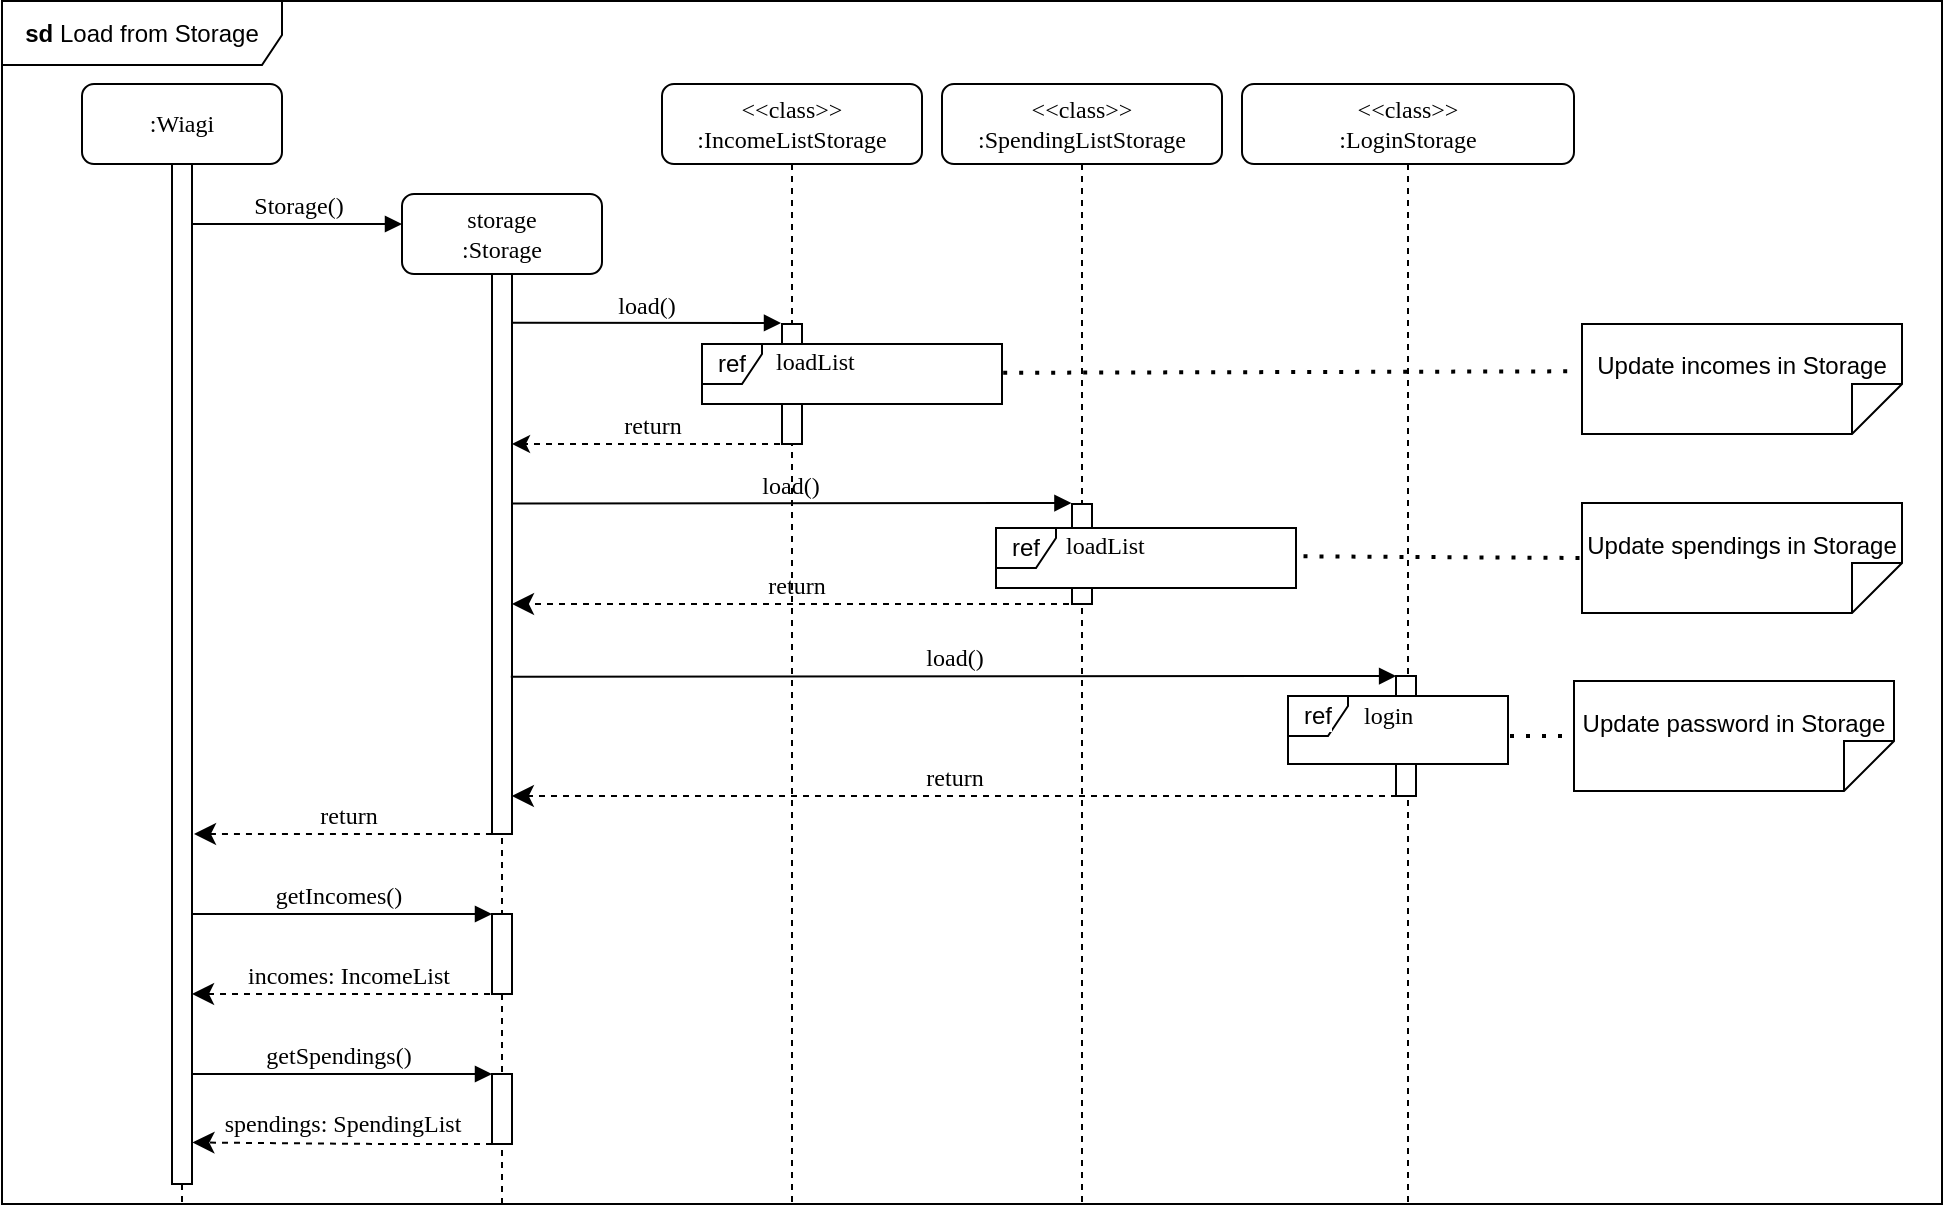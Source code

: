 <mxfile version="22.1.22" type="embed" pages="4">
  <diagram name="load" id="13e1069c-82ec-6db2-03f1-153e76fe0fe0">
    <mxGraphModel dx="838" dy="485" grid="1" gridSize="10" guides="1" tooltips="1" connect="1" arrows="1" fold="1" page="1" pageScale="1" pageWidth="1100" pageHeight="850" background="none" math="0" shadow="0">
      <root>
        <mxCell id="0" />
        <mxCell id="1" parent="0" />
        <mxCell id="7baba1c4bc27f4b0-2" value="&lt;div&gt;storage&lt;/div&gt;:Storage" style="shape=umlLifeline;perimeter=lifelinePerimeter;whiteSpace=wrap;html=1;container=1;collapsible=0;recursiveResize=0;outlineConnect=0;rounded=1;shadow=0;comic=0;labelBackgroundColor=none;strokeWidth=1;fontFamily=Verdana;fontSize=12;align=center;" parent="1" vertex="1">
          <mxGeometry x="260" y="135" width="100" height="505" as="geometry" />
        </mxCell>
        <mxCell id="7baba1c4bc27f4b0-10" value="" style="html=1;points=[];perimeter=orthogonalPerimeter;rounded=0;shadow=0;comic=0;labelBackgroundColor=none;strokeWidth=1;fontFamily=Verdana;fontSize=12;align=center;" parent="7baba1c4bc27f4b0-2" vertex="1">
          <mxGeometry x="45" y="40" width="10" height="280" as="geometry" />
        </mxCell>
        <mxCell id="PVHJ7KxA7nmS4XBwmIQY-6" value="" style="html=1;points=[];perimeter=orthogonalPerimeter;rounded=0;shadow=0;comic=0;labelBackgroundColor=none;strokeWidth=1;fontFamily=Verdana;fontSize=12;align=center;" parent="7baba1c4bc27f4b0-2" vertex="1">
          <mxGeometry x="45" y="360" width="10" height="40" as="geometry" />
        </mxCell>
        <mxCell id="PVHJ7KxA7nmS4XBwmIQY-8" value="incomes: IncomeList" style="html=1;verticalAlign=bottom;endArrow=classic;dashed=1;endSize=8;labelBackgroundColor=none;fontFamily=Verdana;fontSize=12;edgeStyle=elbowEdgeStyle;elbow=horizontal;endFill=1;" parent="7baba1c4bc27f4b0-2" edge="1">
          <mxGeometry relative="1" as="geometry">
            <mxPoint x="-104.976" y="400" as="targetPoint" />
            <Array as="points">
              <mxPoint x="-5" y="400" />
              <mxPoint x="25" y="400" />
            </Array>
            <mxPoint x="50" y="400" as="sourcePoint" />
          </mxGeometry>
        </mxCell>
        <mxCell id="PVHJ7KxA7nmS4XBwmIQY-9" value="" style="html=1;points=[];perimeter=orthogonalPerimeter;rounded=0;shadow=0;comic=0;labelBackgroundColor=none;strokeWidth=1;fontFamily=Verdana;fontSize=12;align=center;" parent="7baba1c4bc27f4b0-2" vertex="1">
          <mxGeometry x="45" y="440" width="10" height="35" as="geometry" />
        </mxCell>
        <mxCell id="PVHJ7KxA7nmS4XBwmIQY-10" value="getSpendings()" style="html=1;verticalAlign=bottom;endArrow=block;labelBackgroundColor=none;fontFamily=Verdana;fontSize=12;edgeStyle=elbowEdgeStyle;elbow=vertical;" parent="7baba1c4bc27f4b0-2" edge="1">
          <mxGeometry relative="1" as="geometry">
            <mxPoint x="-110.5" y="440" as="sourcePoint" />
            <mxPoint x="45" y="440" as="targetPoint" />
          </mxGeometry>
        </mxCell>
        <mxCell id="PVHJ7KxA7nmS4XBwmIQY-7" value="getIncomes()" style="html=1;verticalAlign=bottom;endArrow=block;labelBackgroundColor=none;fontFamily=Verdana;fontSize=12;edgeStyle=elbowEdgeStyle;elbow=vertical;" parent="7baba1c4bc27f4b0-2" edge="1">
          <mxGeometry relative="1" as="geometry">
            <mxPoint x="-110.5" y="360" as="sourcePoint" />
            <mxPoint x="45" y="360" as="targetPoint" />
          </mxGeometry>
        </mxCell>
        <mxCell id="PVHJ7KxA7nmS4XBwmIQY-24" value="return" style="html=1;verticalAlign=bottom;endArrow=classic;dashed=1;labelBackgroundColor=none;fontFamily=Verdana;fontSize=12;edgeStyle=elbowEdgeStyle;elbow=vertical;endFill=1;" parent="7baba1c4bc27f4b0-2" edge="1">
          <mxGeometry relative="1" as="geometry">
            <mxPoint x="55" y="125" as="targetPoint" />
            <Array as="points">
              <mxPoint x="140" y="125" />
              <mxPoint x="170" y="125" />
            </Array>
            <mxPoint x="195" y="125" as="sourcePoint" />
          </mxGeometry>
        </mxCell>
        <mxCell id="PVHJ7KxA7nmS4XBwmIQY-25" value="return" style="html=1;verticalAlign=bottom;endArrow=classic;dashed=1;endSize=8;labelBackgroundColor=none;fontFamily=Verdana;fontSize=12;edgeStyle=elbowEdgeStyle;elbow=vertical;endFill=1;" parent="7baba1c4bc27f4b0-2" edge="1">
          <mxGeometry relative="1" as="geometry">
            <mxPoint x="55" y="205" as="targetPoint" />
            <Array as="points">
              <mxPoint x="130" y="205" />
              <mxPoint x="160" y="205" />
            </Array>
            <mxPoint x="339.5" y="205" as="sourcePoint" />
          </mxGeometry>
        </mxCell>
        <mxCell id="PVHJ7KxA7nmS4XBwmIQY-29" value="return" style="html=1;verticalAlign=bottom;endArrow=classic;dashed=1;endSize=8;labelBackgroundColor=none;fontFamily=Verdana;fontSize=12;edgeStyle=elbowEdgeStyle;elbow=vertical;endFill=1;entryX=0.993;entryY=0.932;entryDx=0;entryDy=0;entryPerimeter=0;" parent="7baba1c4bc27f4b0-2" target="7baba1c4bc27f4b0-10" edge="1">
          <mxGeometry relative="1" as="geometry">
            <mxPoint x="63" y="301" as="targetPoint" />
            <Array as="points">
              <mxPoint x="278.5" y="301" />
              <mxPoint x="308.5" y="301" />
            </Array>
            <mxPoint x="497.5" y="301" as="sourcePoint" />
          </mxGeometry>
        </mxCell>
        <mxCell id="7baba1c4bc27f4b0-3" value="&amp;lt;&amp;lt;class&amp;gt;&amp;gt;&lt;br&gt;:IncomeListStorage" style="shape=umlLifeline;perimeter=lifelinePerimeter;whiteSpace=wrap;html=1;container=1;collapsible=0;recursiveResize=0;outlineConnect=0;rounded=1;shadow=0;comic=0;labelBackgroundColor=none;strokeWidth=1;fontFamily=Verdana;fontSize=12;align=center;" parent="1" vertex="1">
          <mxGeometry x="390" y="80" width="130" height="560" as="geometry" />
        </mxCell>
        <mxCell id="PVHJ7KxA7nmS4XBwmIQY-16" value="" style="html=1;points=[];perimeter=orthogonalPerimeter;rounded=0;shadow=0;comic=0;labelBackgroundColor=none;strokeWidth=1;fontFamily=Verdana;fontSize=12;align=center;" parent="7baba1c4bc27f4b0-3" vertex="1">
          <mxGeometry x="60" y="120" width="10" height="60" as="geometry" />
        </mxCell>
        <mxCell id="jIwYAW2mtj7hwr-yQnhO-1" value="ref" style="shape=umlFrame;whiteSpace=wrap;html=1;pointerEvents=0;width=30;height=20;gradientColor=none;swimlaneFillColor=default;" parent="7baba1c4bc27f4b0-3" vertex="1">
          <mxGeometry x="20" y="130" width="150" height="30" as="geometry" />
        </mxCell>
        <mxCell id="jIwYAW2mtj7hwr-yQnhO-2" value="&lt;div style=&quot;text-align: center;&quot;&gt;&lt;span style=&quot;background-color: initial; text-wrap-mode: nowrap;&quot;&gt;&lt;font face=&quot;Verdana&quot;&gt;loadList&lt;/font&gt;&lt;/span&gt;&lt;/div&gt;" style="text;whiteSpace=wrap;html=1;" parent="7baba1c4bc27f4b0-3" vertex="1">
          <mxGeometry x="55" y="125" width="70" height="20" as="geometry" />
        </mxCell>
        <mxCell id="7baba1c4bc27f4b0-8" value=":Wiagi" style="shape=umlLifeline;perimeter=lifelinePerimeter;whiteSpace=wrap;html=1;container=1;collapsible=0;recursiveResize=0;outlineConnect=0;rounded=1;shadow=0;comic=0;labelBackgroundColor=none;strokeWidth=1;fontFamily=Verdana;fontSize=12;align=center;" parent="1" vertex="1">
          <mxGeometry x="100" y="80" width="100" height="560" as="geometry" />
        </mxCell>
        <mxCell id="PVHJ7KxA7nmS4XBwmIQY-11" value="spendings: SpendingList" style="html=1;verticalAlign=bottom;endArrow=classic;dashed=1;endSize=8;labelBackgroundColor=none;fontFamily=Verdana;fontSize=12;edgeStyle=elbowEdgeStyle;elbow=horizontal;entryX=1.024;entryY=0.927;entryDx=0;entryDy=0;entryPerimeter=0;endFill=1;" parent="7baba1c4bc27f4b0-8" edge="1">
          <mxGeometry relative="1" as="geometry">
            <mxPoint x="55.24" y="529.23" as="targetPoint" />
            <Array as="points">
              <mxPoint x="150" y="530" />
              <mxPoint x="180" y="530" />
            </Array>
            <mxPoint x="205" y="530" as="sourcePoint" />
          </mxGeometry>
        </mxCell>
        <mxCell id="PVHJ7KxA7nmS4XBwmIQY-30" value="" style="html=1;points=[];perimeter=orthogonalPerimeter;rounded=0;shadow=0;comic=0;labelBackgroundColor=none;strokeWidth=1;fontFamily=Verdana;fontSize=12;align=center;" parent="7baba1c4bc27f4b0-8" vertex="1">
          <mxGeometry x="45" y="40" width="10" height="510" as="geometry" />
        </mxCell>
        <mxCell id="7baba1c4bc27f4b0-11" value="Storage()" style="html=1;verticalAlign=bottom;endArrow=block;labelBackgroundColor=none;fontFamily=Verdana;fontSize=12;edgeStyle=elbowEdgeStyle;elbow=vertical;" parent="7baba1c4bc27f4b0-8" edge="1">
          <mxGeometry relative="1" as="geometry">
            <mxPoint x="55" y="70" as="sourcePoint" />
            <mxPoint x="160" y="70" as="targetPoint" />
          </mxGeometry>
        </mxCell>
        <mxCell id="PVHJ7KxA7nmS4XBwmIQY-17" value="&amp;lt;&amp;lt;class&amp;gt;&amp;gt;&lt;br&gt;:SpendingListStorage" style="shape=umlLifeline;perimeter=lifelinePerimeter;whiteSpace=wrap;html=1;container=1;collapsible=0;recursiveResize=0;outlineConnect=0;rounded=1;shadow=0;comic=0;labelBackgroundColor=none;strokeWidth=1;fontFamily=Verdana;fontSize=12;align=center;" parent="1" vertex="1">
          <mxGeometry x="530" y="80" width="140" height="560" as="geometry" />
        </mxCell>
        <mxCell id="PVHJ7KxA7nmS4XBwmIQY-19" value="" style="html=1;points=[];perimeter=orthogonalPerimeter;rounded=0;shadow=0;comic=0;labelBackgroundColor=none;strokeWidth=1;fontFamily=Verdana;fontSize=12;align=center;" parent="PVHJ7KxA7nmS4XBwmIQY-17" vertex="1">
          <mxGeometry x="65" y="210" width="10" height="50" as="geometry" />
        </mxCell>
        <mxCell id="jIwYAW2mtj7hwr-yQnhO-3" value="ref" style="shape=umlFrame;whiteSpace=wrap;html=1;pointerEvents=0;width=30;height=20;gradientColor=none;swimlaneFillColor=default;" parent="PVHJ7KxA7nmS4XBwmIQY-17" vertex="1">
          <mxGeometry x="27" y="222" width="150" height="30" as="geometry" />
        </mxCell>
        <mxCell id="jIwYAW2mtj7hwr-yQnhO-4" value="&lt;div style=&quot;text-align: center;&quot;&gt;&lt;span style=&quot;background-color: initial; text-wrap-mode: nowrap;&quot;&gt;&lt;font face=&quot;Verdana&quot;&gt;loadList&lt;/font&gt;&lt;/span&gt;&lt;/div&gt;" style="text;whiteSpace=wrap;html=1;" parent="PVHJ7KxA7nmS4XBwmIQY-17" vertex="1">
          <mxGeometry x="60" y="217" width="70" height="20" as="geometry" />
        </mxCell>
        <mxCell id="PVHJ7KxA7nmS4XBwmIQY-21" value="&amp;lt;&amp;lt;class&amp;gt;&amp;gt;&lt;br&gt;:LoginStorage" style="shape=umlLifeline;perimeter=lifelinePerimeter;whiteSpace=wrap;html=1;container=1;collapsible=0;recursiveResize=0;outlineConnect=0;rounded=1;shadow=0;comic=0;labelBackgroundColor=none;strokeWidth=1;fontFamily=Verdana;fontSize=12;align=center;" parent="1" vertex="1">
          <mxGeometry x="680" y="80" width="166" height="560" as="geometry" />
        </mxCell>
        <mxCell id="PVHJ7KxA7nmS4XBwmIQY-22" value="" style="html=1;points=[];perimeter=orthogonalPerimeter;rounded=0;shadow=0;comic=0;labelBackgroundColor=none;strokeWidth=1;fontFamily=Verdana;fontSize=12;align=center;" parent="PVHJ7KxA7nmS4XBwmIQY-21" vertex="1">
          <mxGeometry x="77" y="296" width="10" height="60" as="geometry" />
        </mxCell>
        <mxCell id="PVHJ7KxA7nmS4XBwmIQY-28" value="&lt;div style=&quot;text-align: center;&quot;&gt;&lt;span style=&quot;background-color: initial; text-wrap-mode: nowrap;&quot;&gt;&lt;font face=&quot;Verdana&quot;&gt;Login&lt;/font&gt;&lt;/span&gt;&lt;/div&gt;" style="text;whiteSpace=wrap;html=1;" parent="PVHJ7KxA7nmS4XBwmIQY-21" vertex="1">
          <mxGeometry x="73" y="310" width="70" height="20" as="geometry" />
        </mxCell>
        <mxCell id="PVHJ7KxA7nmS4XBwmIQY-18" value="load()" style="html=1;verticalAlign=bottom;endArrow=block;labelBackgroundColor=none;fontFamily=Verdana;fontSize=12;edgeStyle=elbowEdgeStyle;elbow=vertical;exitX=0.972;exitY=0.383;exitDx=0;exitDy=0;exitPerimeter=0;entryX=-0.028;entryY=0.012;entryDx=0;entryDy=0;entryPerimeter=0;" parent="1" edge="1">
          <mxGeometry relative="1" as="geometry">
            <mxPoint x="314.72" y="289.75" as="sourcePoint" />
            <mxPoint x="594.72" y="289.48" as="targetPoint" />
            <Array as="points" />
          </mxGeometry>
        </mxCell>
        <mxCell id="PVHJ7KxA7nmS4XBwmIQY-23" value="load()" style="html=1;verticalAlign=bottom;endArrow=block;labelBackgroundColor=none;fontFamily=Verdana;fontSize=12;edgeStyle=elbowEdgeStyle;elbow=vertical;exitX=0.94;exitY=0.719;exitDx=0;exitDy=0;exitPerimeter=0;entryX=0.005;entryY=0;entryDx=0;entryDy=0;entryPerimeter=0;" parent="1" source="7baba1c4bc27f4b0-10" edge="1">
          <mxGeometry relative="1" as="geometry">
            <mxPoint x="322.67" y="376" as="sourcePoint" />
            <mxPoint x="757.05" y="376" as="targetPoint" />
            <Array as="points">
              <mxPoint x="387.5" y="376" />
              <mxPoint x="543" y="371" />
            </Array>
          </mxGeometry>
        </mxCell>
        <mxCell id="PeQt3cziREx71TBvpHOI-4" value="&lt;div style=&quot;&quot;&gt;Update password in Storage&lt;/div&gt;" style="shape=note2;boundedLbl=1;whiteSpace=wrap;html=1;size=25;verticalAlign=bottom;align=center;flipH=0;flipV=1;" parent="1" vertex="1">
          <mxGeometry x="846" y="378.5" width="160" height="55" as="geometry" />
        </mxCell>
        <mxCell id="PeQt3cziREx71TBvpHOI-7" value="" style="endArrow=none;dashed=1;html=1;dashPattern=1 3;strokeWidth=2;rounded=0;exitX=1.025;exitY=0.472;exitDx=0;exitDy=0;exitPerimeter=0;entryX=0;entryY=0.5;entryDx=0;entryDy=0;entryPerimeter=0;" parent="1" source="jIwYAW2mtj7hwr-yQnhO-3" target="PeQt3cziREx71TBvpHOI-10" edge="1">
          <mxGeometry width="50" height="50" relative="1" as="geometry">
            <mxPoint x="610" y="325" as="sourcePoint" />
            <mxPoint x="850.0" y="324.933" as="targetPoint" />
          </mxGeometry>
        </mxCell>
        <mxCell id="PeQt3cziREx71TBvpHOI-8" value="" style="endArrow=none;dashed=1;html=1;dashPattern=1 3;strokeWidth=2;rounded=0;" parent="1" target="PeQt3cziREx71TBvpHOI-4" edge="1">
          <mxGeometry width="50" height="50" relative="1" as="geometry">
            <mxPoint x="806" y="406" as="sourcePoint" />
            <mxPoint x="826" y="426" as="targetPoint" />
          </mxGeometry>
        </mxCell>
        <mxCell id="PeQt3cziREx71TBvpHOI-9" value="Update incomes in Storage" style="shape=note2;boundedLbl=1;whiteSpace=wrap;html=1;size=25;verticalAlign=bottom;align=center;flipV=1;" parent="1" vertex="1">
          <mxGeometry x="850" y="200" width="160" height="55" as="geometry" />
        </mxCell>
        <mxCell id="PeQt3cziREx71TBvpHOI-10" value="Update spendings in Storage" style="shape=note2;boundedLbl=1;whiteSpace=wrap;html=1;size=25;verticalAlign=bottom;align=center;flipV=1;" parent="1" vertex="1">
          <mxGeometry x="850" y="289.5" width="160" height="55" as="geometry" />
        </mxCell>
        <mxCell id="PeQt3cziREx71TBvpHOI-5" value="" style="endArrow=none;dashed=1;html=1;dashPattern=1 3;strokeWidth=2;rounded=0;entryX=-0.01;entryY=0.57;entryDx=0;entryDy=0;entryPerimeter=0;exitX=1.004;exitY=0.48;exitDx=0;exitDy=0;exitPerimeter=0;" parent="1" source="jIwYAW2mtj7hwr-yQnhO-1" target="PeQt3cziREx71TBvpHOI-9" edge="1">
          <mxGeometry width="50" height="50" relative="1" as="geometry">
            <mxPoint x="620" y="220" as="sourcePoint" />
            <mxPoint x="850.0" y="218.215" as="targetPoint" />
          </mxGeometry>
        </mxCell>
        <mxCell id="L1_Ep6wxxz3Eg0I4ZJVs-1" value="return" style="html=1;verticalAlign=bottom;endArrow=classic;dashed=1;endSize=8;labelBackgroundColor=none;fontFamily=Verdana;fontSize=12;edgeStyle=elbowEdgeStyle;elbow=vertical;endFill=1;" parent="1" edge="1">
          <mxGeometry relative="1" as="geometry">
            <mxPoint x="156.004" y="455" as="targetPoint" />
            <Array as="points">
              <mxPoint x="255.98" y="455" />
              <mxPoint x="285.98" y="455" />
            </Array>
            <mxPoint x="310.98" y="455" as="sourcePoint" />
          </mxGeometry>
        </mxCell>
        <mxCell id="PVHJ7KxA7nmS4XBwmIQY-15" value="load()" style="html=1;verticalAlign=bottom;endArrow=block;labelBackgroundColor=none;fontFamily=Verdana;fontSize=12;edgeStyle=elbowEdgeStyle;elbow=vertical;exitX=1.097;exitY=0.087;exitDx=0;exitDy=0;exitPerimeter=0;" parent="1" edge="1">
          <mxGeometry relative="1" as="geometry">
            <mxPoint x="314.97" y="199.36" as="sourcePoint" />
            <mxPoint x="449.5" y="200.048" as="targetPoint" />
            <Array as="points" />
          </mxGeometry>
        </mxCell>
        <mxCell id="PVHJ7KxA7nmS4XBwmIQY-27" value="ref" style="shape=umlFrame;whiteSpace=wrap;html=1;pointerEvents=0;width=30;height=20;labelBackgroundColor=default;fillColor=default;swimlaneFillColor=default;" parent="1" vertex="1">
          <mxGeometry x="703" y="386" width="110" height="34" as="geometry" />
        </mxCell>
        <mxCell id="pJ5YruY39lMEMVRIvO9G-1" value="&lt;div style=&quot;text-align: center;&quot;&gt;&lt;span style=&quot;background-color: initial; text-wrap-mode: nowrap;&quot;&gt;&lt;font face=&quot;Verdana&quot;&gt;login&lt;/font&gt;&lt;/span&gt;&lt;/div&gt;" style="text;whiteSpace=wrap;html=1;" parent="1" vertex="1">
          <mxGeometry x="739" y="382" width="70" height="20" as="geometry" />
        </mxCell>
        <mxCell id="TtBPZgkZuS_J_Hhj0Z0y-1" value="&lt;b&gt;sd&lt;/b&gt; Load from Storage" style="shape=umlFrame;whiteSpace=wrap;html=1;pointerEvents=0;width=140;height=32;" parent="1" vertex="1">
          <mxGeometry x="60" y="38.5" width="970" height="601.5" as="geometry" />
        </mxCell>
      </root>
    </mxGraphModel>
  </diagram>
  <diagram id="Q-i3nZ6V6cUgrlpDoZkg" name="save">
    <mxGraphModel dx="676" dy="906" grid="1" gridSize="10" guides="1" tooltips="1" connect="1" arrows="1" fold="1" page="1" pageScale="1" pageWidth="850" pageHeight="1100" math="0" shadow="0">
      <root>
        <mxCell id="0" />
        <mxCell id="1" parent="0" />
        <mxCell id="5LU0Q3dUXCaiztFAGEs7-1" value="&lt;div&gt;storage&lt;/div&gt;:Storage" style="shape=umlLifeline;perimeter=lifelinePerimeter;whiteSpace=wrap;html=1;container=1;collapsible=0;recursiveResize=0;outlineConnect=0;rounded=1;shadow=0;comic=0;labelBackgroundColor=none;strokeWidth=1;fontFamily=Verdana;fontSize=12;align=center;" parent="1" vertex="1">
          <mxGeometry x="1070" y="160" width="100" height="790" as="geometry" />
        </mxCell>
        <mxCell id="5LU0Q3dUXCaiztFAGEs7-2" value="" style="html=1;points=[];perimeter=orthogonalPerimeter;rounded=0;shadow=0;comic=0;labelBackgroundColor=none;strokeWidth=1;fontFamily=Verdana;fontSize=12;align=center;" parent="5LU0Q3dUXCaiztFAGEs7-1" vertex="1">
          <mxGeometry x="45" y="110" width="10" height="680" as="geometry" />
        </mxCell>
        <mxCell id="5LU0Q3dUXCaiztFAGEs7-3" value="save(incomes: IncomeList)" style="html=1;verticalAlign=bottom;endArrow=block;labelBackgroundColor=none;fontFamily=Verdana;fontSize=12;edgeStyle=elbowEdgeStyle;elbow=vertical;entryX=0.043;entryY=0.001;entryDx=0;entryDy=0;entryPerimeter=0;" parent="5LU0Q3dUXCaiztFAGEs7-1" target="5LU0Q3dUXCaiztFAGEs7-7" edge="1">
          <mxGeometry relative="1" as="geometry">
            <mxPoint x="55" y="130" as="sourcePoint" />
            <mxPoint x="200" y="129" as="targetPoint" />
          </mxGeometry>
        </mxCell>
        <mxCell id="5LU0Q3dUXCaiztFAGEs7-6" value=":IncomeListStorage" style="shape=umlLifeline;perimeter=lifelinePerimeter;whiteSpace=wrap;html=1;container=1;collapsible=0;recursiveResize=0;outlineConnect=0;rounded=1;shadow=0;comic=0;labelBackgroundColor=none;strokeWidth=1;fontFamily=Verdana;fontSize=12;align=center;" parent="1" vertex="1">
          <mxGeometry x="1250" y="160" width="130" height="840" as="geometry" />
        </mxCell>
        <mxCell id="5LU0Q3dUXCaiztFAGEs7-7" value="" style="html=1;points=[];perimeter=orthogonalPerimeter;rounded=0;shadow=0;comic=0;labelBackgroundColor=none;strokeWidth=1;fontFamily=Verdana;fontSize=12;align=center;" parent="5LU0Q3dUXCaiztFAGEs7-6" vertex="1">
          <mxGeometry x="60" y="130" width="10" height="150" as="geometry" />
        </mxCell>
        <mxCell id="KUTcS2s6ScAVzmex-uaR-7" value=":IncomeListStorage" style="shape=umlLifeline;perimeter=lifelinePerimeter;whiteSpace=wrap;html=1;container=1;collapsible=0;recursiveResize=0;outlineConnect=0;rounded=1;shadow=0;comic=0;labelBackgroundColor=none;strokeWidth=1;fontFamily=Verdana;fontSize=12;align=center;" parent="5LU0Q3dUXCaiztFAGEs7-6" vertex="1">
          <mxGeometry width="130" height="520" as="geometry" />
        </mxCell>
        <mxCell id="KUTcS2s6ScAVzmex-uaR-8" value="" style="html=1;points=[];perimeter=orthogonalPerimeter;rounded=0;shadow=0;comic=0;labelBackgroundColor=none;strokeWidth=1;fontFamily=Verdana;fontSize=12;align=center;" parent="KUTcS2s6ScAVzmex-uaR-7" vertex="1">
          <mxGeometry x="60" y="130" width="10" height="150" as="geometry" />
        </mxCell>
        <mxCell id="KUTcS2s6ScAVzmex-uaR-1" value="&amp;lt;&amp;lt;class&amp;gt;&amp;gt;&lt;br&gt;:IncomeListStorage" style="shape=umlLifeline;perimeter=lifelinePerimeter;whiteSpace=wrap;html=1;container=1;collapsible=0;recursiveResize=0;outlineConnect=0;rounded=1;shadow=0;comic=0;labelBackgroundColor=none;strokeWidth=1;fontFamily=Verdana;fontSize=12;align=center;" parent="5LU0Q3dUXCaiztFAGEs7-6" vertex="1">
          <mxGeometry width="130" height="840" as="geometry" />
        </mxCell>
        <mxCell id="KUTcS2s6ScAVzmex-uaR-2" value="" style="html=1;points=[];perimeter=orthogonalPerimeter;rounded=0;shadow=0;comic=0;labelBackgroundColor=none;strokeWidth=1;fontFamily=Verdana;fontSize=12;align=center;" parent="KUTcS2s6ScAVzmex-uaR-1" vertex="1">
          <mxGeometry x="60" y="130" width="10" height="290" as="geometry" />
        </mxCell>
        <mxCell id="OmUuA3-utCw6294huCtW-1" value="" style="html=1;points=[];perimeter=orthogonalPerimeter;rounded=0;shadow=0;comic=0;labelBackgroundColor=none;strokeWidth=1;fontFamily=Verdana;fontSize=12;align=center;" parent="KUTcS2s6ScAVzmex-uaR-1" vertex="1">
          <mxGeometry x="66" y="162" width="10" height="218" as="geometry" />
        </mxCell>
        <mxCell id="pSkmrtZ-iWu4GylSXlUT-1" value="" style="endArrow=block;html=1;rounded=0;exitX=1.038;exitY=0.503;exitDx=0;exitDy=0;exitPerimeter=0;entryX=1.026;entryY=0.012;entryDx=0;entryDy=0;entryPerimeter=0;endFill=1;" parent="KUTcS2s6ScAVzmex-uaR-1" edge="1">
          <mxGeometry width="50" height="50" relative="1" as="geometry">
            <mxPoint x="70" y="140.535" as="sourcePoint" />
            <mxPoint x="74.62" y="162.96" as="targetPoint" />
            <Array as="points">
              <mxPoint x="114.62" y="140" />
              <mxPoint x="114.62" y="152" />
            </Array>
          </mxGeometry>
        </mxCell>
        <mxCell id="pSkmrtZ-iWu4GylSXlUT-2" value="handleWriteFile(income: Income)" style="edgeLabel;html=1;align=center;verticalAlign=middle;resizable=0;points=[];" parent="pSkmrtZ-iWu4GylSXlUT-1" vertex="1" connectable="0">
          <mxGeometry x="0.066" y="2" relative="1" as="geometry">
            <mxPoint x="53" y="-18" as="offset" />
          </mxGeometry>
        </mxCell>
        <mxCell id="9goD1iOBWFqvdUlv5Wpz-1" value="" style="endArrow=block;html=1;rounded=0;exitX=0.591;exitY=1.001;exitDx=0;exitDy=0;exitPerimeter=0;entryX=1.186;entryY=0.767;entryDx=0;entryDy=0;entryPerimeter=0;dashed=1;endFill=1;" parent="KUTcS2s6ScAVzmex-uaR-1" edge="1">
          <mxGeometry width="50" height="50" relative="1" as="geometry">
            <mxPoint x="70" y="380" as="sourcePoint" />
            <mxPoint x="71" y="406" as="targetPoint" />
            <Array as="points">
              <mxPoint x="114" y="380" />
              <mxPoint x="114" y="390" />
            </Array>
          </mxGeometry>
        </mxCell>
        <mxCell id="5LU0Q3dUXCaiztFAGEs7-9" value="&amp;lt;&amp;lt;class&amp;gt;&amp;gt;&lt;br&gt;:SpendingListStorage" style="shape=umlLifeline;perimeter=lifelinePerimeter;whiteSpace=wrap;html=1;container=1;collapsible=0;recursiveResize=0;outlineConnect=0;rounded=1;shadow=0;comic=0;labelBackgroundColor=none;strokeWidth=1;fontFamily=Verdana;fontSize=12;align=center;" parent="1" vertex="1">
          <mxGeometry x="1632" y="160" width="138" height="590" as="geometry" />
        </mxCell>
        <mxCell id="Ljx_quWKq2piyPzTlaEf-5" value="FileWriter(INCOMES_FILE_PATH)" style="html=1;verticalAlign=bottom;endArrow=block;labelBackgroundColor=none;fontFamily=Verdana;fontSize=12;edgeStyle=elbowEdgeStyle;elbow=vertical;exitX=0.947;exitY=0.098;exitDx=0;exitDy=0;exitPerimeter=0;" parent="5LU0Q3dUXCaiztFAGEs7-9" edge="1" source="OmUuA3-utCw6294huCtW-1">
          <mxGeometry x="0.003" relative="1" as="geometry">
            <mxPoint x="-307.29" y="183.5" as="sourcePoint" />
            <mxPoint x="-90" y="184" as="targetPoint" />
            <mxPoint as="offset" />
          </mxGeometry>
        </mxCell>
        <mxCell id="QJ4ml_JFEBUYPNP4nYRD-6" value="close()" style="html=1;verticalAlign=bottom;endArrow=block;labelBackgroundColor=none;fontFamily=Verdana;fontSize=12;edgeStyle=elbowEdgeStyle;elbow=vertical;" parent="5LU0Q3dUXCaiztFAGEs7-9" edge="1">
          <mxGeometry relative="1" as="geometry">
            <mxPoint x="-305" y="339" as="sourcePoint" />
            <mxPoint x="-45.5" y="338.571" as="targetPoint" />
          </mxGeometry>
        </mxCell>
        <mxCell id="QJ4ml_JFEBUYPNP4nYRD-9" value="return" style="html=1;verticalAlign=bottom;endArrow=block;dashed=1;endSize=8;labelBackgroundColor=none;fontFamily=Verdana;fontSize=12;edgeStyle=elbowEdgeStyle;elbow=vertical;endFill=1;entryX=1;entryY=0.587;entryDx=0;entryDy=0;entryPerimeter=0;" parent="5LU0Q3dUXCaiztFAGEs7-9" edge="1">
          <mxGeometry relative="1" as="geometry">
            <mxPoint x="-306" y="307.05" as="targetPoint" />
            <Array as="points">
              <mxPoint x="-125.65" y="307" />
            </Array>
            <mxPoint x="-46.1" y="307" as="sourcePoint" />
          </mxGeometry>
        </mxCell>
        <mxCell id="QJ4ml_JFEBUYPNP4nYRD-11" value="return" style="html=1;verticalAlign=bottom;endArrow=block;dashed=1;endSize=8;labelBackgroundColor=none;fontFamily=Verdana;fontSize=12;edgeStyle=elbowEdgeStyle;elbow=vertical;endFill=1;entryX=1;entryY=0.587;entryDx=0;entryDy=0;entryPerimeter=0;" parent="5LU0Q3dUXCaiztFAGEs7-9" edge="1">
          <mxGeometry relative="1" as="geometry">
            <mxPoint x="-306" y="357.05" as="targetPoint" />
            <Array as="points">
              <mxPoint x="-125.65" y="357" />
            </Array>
            <mxPoint x="-46.1" y="357" as="sourcePoint" />
          </mxGeometry>
        </mxCell>
        <mxCell id="5LU0Q3dUXCaiztFAGEs7-11" value="save(incomes: IncomeList,&amp;nbsp;&lt;div&gt;spendings: SpendingList)&lt;/div&gt;" style="html=1;verticalAlign=bottom;endArrow=block;labelBackgroundColor=none;fontFamily=Verdana;fontSize=12;edgeStyle=elbowEdgeStyle;elbow=vertical;" parent="1" target="5LU0Q3dUXCaiztFAGEs7-1" edge="1">
          <mxGeometry relative="1" as="geometry">
            <mxPoint x="920" y="270" as="sourcePoint" />
            <mxPoint x="1010" y="270" as="targetPoint" />
          </mxGeometry>
        </mxCell>
        <mxCell id="5LU0Q3dUXCaiztFAGEs7-13" value="" style="endArrow=none;dashed=1;html=1;rounded=0;" parent="1" edge="1">
          <mxGeometry width="50" height="50" relative="1" as="geometry">
            <mxPoint x="920" y="680" as="sourcePoint" />
            <mxPoint x="920" y="198" as="targetPoint" />
          </mxGeometry>
        </mxCell>
        <mxCell id="Ljx_quWKq2piyPzTlaEf-1" value="&lt;div&gt;incomeFileWriter&lt;/div&gt;:FileWriter" style="shape=umlLifeline;perimeter=lifelinePerimeter;whiteSpace=wrap;html=1;container=1;collapsible=0;recursiveResize=0;outlineConnect=0;rounded=1;shadow=0;comic=0;labelBackgroundColor=none;strokeWidth=1;fontFamily=Verdana;fontSize=12;align=center;" parent="1" vertex="1">
          <mxGeometry x="1542" y="324" width="104" height="252" as="geometry" />
        </mxCell>
        <mxCell id="Ljx_quWKq2piyPzTlaEf-2" value="" style="html=1;points=[];perimeter=orthogonalPerimeter;rounded=0;shadow=0;comic=0;labelBackgroundColor=none;strokeWidth=1;fontFamily=Verdana;fontSize=12;align=center;" parent="Ljx_quWKq2piyPzTlaEf-1" vertex="1">
          <mxGeometry x="47" y="40" width="10" height="10" as="geometry" />
        </mxCell>
        <mxCell id="QJ4ml_JFEBUYPNP4nYRD-5" value="" style="html=1;points=[];perimeter=orthogonalPerimeter;rounded=0;shadow=0;comic=0;labelBackgroundColor=none;strokeWidth=1;fontFamily=Verdana;fontSize=12;align=center;" parent="Ljx_quWKq2piyPzTlaEf-1" vertex="1">
          <mxGeometry x="46" y="122" width="10" height="21" as="geometry" />
        </mxCell>
        <mxCell id="QJ4ml_JFEBUYPNP4nYRD-10" value="" style="html=1;points=[];perimeter=orthogonalPerimeter;rounded=0;shadow=0;comic=0;labelBackgroundColor=none;strokeWidth=1;fontFamily=Verdana;fontSize=12;align=center;" parent="Ljx_quWKq2piyPzTlaEf-1" vertex="1">
          <mxGeometry x="46" y="175" width="10" height="18" as="geometry" />
        </mxCell>
        <mxCell id="IYc5x8B6EfSkWGsZx37s-3" value="" style="shape=mxgraph.sysml.x;fillColor=#fe180b;strokeColor=#b85450;" parent="Ljx_quWKq2piyPzTlaEf-1" vertex="1">
          <mxGeometry x="40" y="237" width="24" height="26" as="geometry" />
        </mxCell>
        <mxCell id="5LU0Q3dUXCaiztFAGEs7-5" value="return" style="html=1;verticalAlign=bottom;endArrow=block;dashed=1;endSize=8;labelBackgroundColor=none;fontFamily=Verdana;fontSize=12;edgeStyle=elbowEdgeStyle;elbow=vertical;endFill=1;" parent="1" edge="1">
          <mxGeometry relative="1" as="geometry">
            <mxPoint x="920" y="950.06" as="targetPoint" />
            <Array as="points" />
            <mxPoint x="1115" y="950" as="sourcePoint" />
          </mxGeometry>
        </mxCell>
        <mxCell id="KUTcS2s6ScAVzmex-uaR-12" value="" style="endArrow=none;dashed=1;html=1;rounded=0;" parent="1" edge="1">
          <mxGeometry width="50" height="50" relative="1" as="geometry">
            <mxPoint x="920" y="1010" as="sourcePoint" />
            <mxPoint x="920" y="198" as="targetPoint" />
          </mxGeometry>
        </mxCell>
        <mxCell id="IYc5x8B6EfSkWGsZx37s-2" value="write(income: Income)" style="html=1;verticalAlign=bottom;endArrow=block;labelBackgroundColor=none;fontFamily=Verdana;fontSize=12;edgeStyle=elbowEdgeStyle;elbow=vertical;exitX=0.978;exitY=0.47;exitDx=0;exitDy=0;exitPerimeter=0;" parent="1" edge="1">
          <mxGeometry relative="1" as="geometry">
            <mxPoint x="1327" y="445.98" as="sourcePoint" />
            <mxPoint x="1587.22" y="445.62" as="targetPoint" />
          </mxGeometry>
        </mxCell>
        <mxCell id="ex-HV3NEJbvZ8xb9pAUJ-1" value="return" style="html=1;verticalAlign=bottom;endArrow=block;dashed=1;endSize=8;labelBackgroundColor=none;fontFamily=Verdana;fontSize=12;edgeStyle=elbowEdgeStyle;elbow=vertical;endFill=1;entryX=1;entryY=0.587;entryDx=0;entryDy=0;entryPerimeter=0;" parent="1" edge="1">
          <mxGeometry relative="1" as="geometry">
            <mxPoint x="1327" y="374.05" as="targetPoint" />
            <Array as="points">
              <mxPoint x="1507.35" y="374" />
            </Array>
            <mxPoint x="1586.9" y="374" as="sourcePoint" />
          </mxGeometry>
        </mxCell>
        <mxCell id="Y0emdsJeOCApH0v6jR24-1" value="loop" style="shape=umlFrame;whiteSpace=wrap;html=1;pointerEvents=0;" parent="1" vertex="1">
          <mxGeometry x="1220" y="407" width="450" height="70" as="geometry" />
        </mxCell>
        <mxCell id="KUTcS2s6ScAVzmex-uaR-3" value="return" style="html=1;verticalAlign=bottom;endArrow=block;dashed=1;endSize=8;labelBackgroundColor=none;fontFamily=Verdana;fontSize=12;edgeStyle=elbowEdgeStyle;elbow=vertical;endFill=1;" parent="1" edge="1">
          <mxGeometry relative="1" as="geometry">
            <mxPoint x="1125" y="580" as="targetPoint" />
            <Array as="points">
              <mxPoint x="1235.35" y="580" />
            </Array>
            <mxPoint x="1314.9" y="580" as="sourcePoint" />
          </mxGeometry>
        </mxCell>
        <mxCell id="9goD1iOBWFqvdUlv5Wpz-2" value="return" style="text;html=1;align=center;verticalAlign=middle;resizable=0;points=[];autosize=1;strokeColor=none;fillColor=none;" parent="1" vertex="1">
          <mxGeometry x="1370" y="530" width="50" height="30" as="geometry" />
        </mxCell>
        <mxCell id="KUTcS2s6ScAVzmex-uaR-5" value="[incomes]" style="text;html=1;align=center;verticalAlign=middle;resizable=0;points=[];autosize=1;strokeColor=none;fillColor=none;" parent="1" vertex="1">
          <mxGeometry x="1330" y="405" width="70" height="30" as="geometry" />
        </mxCell>
        <mxCell id="nGRtu6KG2on7sAWbHzEz-25" value="save(incomes: IncomeList)" style="html=1;verticalAlign=bottom;endArrow=block;labelBackgroundColor=none;fontFamily=Verdana;fontSize=12;edgeStyle=elbowEdgeStyle;elbow=vertical;entryX=0.043;entryY=0.001;entryDx=0;entryDy=0;entryPerimeter=0;exitX=1.043;exitY=0.49;exitDx=0;exitDy=0;exitPerimeter=0;" parent="1" source="5LU0Q3dUXCaiztFAGEs7-2" target="nGRtu6KG2on7sAWbHzEz-26" edge="1">
          <mxGeometry relative="1" as="geometry">
            <mxPoint x="1130" y="603" as="sourcePoint" />
            <mxPoint x="1655" y="657.75" as="targetPoint" />
          </mxGeometry>
        </mxCell>
        <mxCell id="nGRtu6KG2on7sAWbHzEz-26" value="" style="html=1;points=[];perimeter=orthogonalPerimeter;rounded=0;shadow=0;comic=0;labelBackgroundColor=none;strokeWidth=1;fontFamily=Verdana;fontSize=12;align=center;" parent="1" vertex="1">
          <mxGeometry x="1695" y="602.75" width="10" height="150" as="geometry" />
        </mxCell>
        <mxCell id="nGRtu6KG2on7sAWbHzEz-27" value="" style="html=1;points=[];perimeter=orthogonalPerimeter;rounded=0;shadow=0;comic=0;labelBackgroundColor=none;strokeWidth=1;fontFamily=Verdana;fontSize=12;align=center;" parent="1" vertex="1">
          <mxGeometry x="1695" y="602.75" width="10" height="150" as="geometry" />
        </mxCell>
        <mxCell id="nGRtu6KG2on7sAWbHzEz-28" value="" style="html=1;points=[];perimeter=orthogonalPerimeter;rounded=0;shadow=0;comic=0;labelBackgroundColor=none;strokeWidth=1;fontFamily=Verdana;fontSize=12;align=center;" parent="1" vertex="1">
          <mxGeometry x="1695" y="602.75" width="10" height="290" as="geometry" />
        </mxCell>
        <mxCell id="nGRtu6KG2on7sAWbHzEz-29" value="" style="html=1;points=[];perimeter=orthogonalPerimeter;rounded=0;shadow=0;comic=0;labelBackgroundColor=none;strokeWidth=1;fontFamily=Verdana;fontSize=12;align=center;" parent="1" vertex="1">
          <mxGeometry x="1701" y="634.75" width="10" height="218" as="geometry" />
        </mxCell>
        <mxCell id="nGRtu6KG2on7sAWbHzEz-30" value="" style="endArrow=block;html=1;rounded=0;exitX=1.038;exitY=0.503;exitDx=0;exitDy=0;exitPerimeter=0;entryX=1.026;entryY=0.012;entryDx=0;entryDy=0;entryPerimeter=0;endFill=1;" parent="1" edge="1">
          <mxGeometry width="50" height="50" relative="1" as="geometry">
            <mxPoint x="1705" y="613.285" as="sourcePoint" />
            <mxPoint x="1709.62" y="635.71" as="targetPoint" />
            <Array as="points">
              <mxPoint x="1749.62" y="612.75" />
              <mxPoint x="1749.62" y="624.75" />
            </Array>
          </mxGeometry>
        </mxCell>
        <mxCell id="nGRtu6KG2on7sAWbHzEz-31" value="handleWriteFile(spending: Spending)" style="edgeLabel;html=1;align=center;verticalAlign=middle;resizable=0;points=[];" parent="nGRtu6KG2on7sAWbHzEz-30" vertex="1" connectable="0">
          <mxGeometry x="0.066" y="2" relative="1" as="geometry">
            <mxPoint x="53" y="-18" as="offset" />
          </mxGeometry>
        </mxCell>
        <mxCell id="nGRtu6KG2on7sAWbHzEz-32" value="" style="endArrow=block;html=1;rounded=0;exitX=0.591;exitY=1.001;exitDx=0;exitDy=0;exitPerimeter=0;entryX=1.186;entryY=0.767;entryDx=0;entryDy=0;entryPerimeter=0;dashed=1;endFill=1;" parent="1" edge="1">
          <mxGeometry width="50" height="50" relative="1" as="geometry">
            <mxPoint x="1705" y="852.75" as="sourcePoint" />
            <mxPoint x="1706" y="878.75" as="targetPoint" />
            <Array as="points">
              <mxPoint x="1749" y="852.75" />
              <mxPoint x="1749" y="862.75" />
            </Array>
          </mxGeometry>
        </mxCell>
        <mxCell id="nGRtu6KG2on7sAWbHzEz-33" value="FileWriter(SPENDINGS_FILE_PATH)" style="html=1;verticalAlign=bottom;endArrow=block;labelBackgroundColor=none;fontFamily=Verdana;fontSize=12;edgeStyle=elbowEdgeStyle;elbow=horizontal;exitX=1.071;exitY=0.13;exitDx=0;exitDy=0;exitPerimeter=0;" parent="1" edge="1">
          <mxGeometry x="0.003" relative="1" as="geometry">
            <mxPoint x="1712.71" y="656.25" as="sourcePoint" />
            <mxPoint x="1930" y="656.75" as="targetPoint" />
            <mxPoint as="offset" />
          </mxGeometry>
        </mxCell>
        <mxCell id="nGRtu6KG2on7sAWbHzEz-34" value="close()" style="html=1;verticalAlign=bottom;endArrow=block;labelBackgroundColor=none;fontFamily=Verdana;fontSize=12;edgeStyle=elbowEdgeStyle;elbow=vertical;entryX=-0.014;entryY=0.005;entryDx=0;entryDy=0;entryPerimeter=0;" parent="1" edge="1" target="nGRtu6KG2on7sAWbHzEz-40">
          <mxGeometry relative="1" as="geometry">
            <mxPoint x="1712" y="811.75" as="sourcePoint" />
            <mxPoint x="1971.5" y="811.321" as="targetPoint" />
          </mxGeometry>
        </mxCell>
        <mxCell id="nGRtu6KG2on7sAWbHzEz-35" value="return" style="html=1;verticalAlign=bottom;endArrow=block;dashed=1;endSize=8;labelBackgroundColor=none;fontFamily=Verdana;fontSize=12;edgeStyle=elbowEdgeStyle;elbow=vertical;endFill=1;entryX=1;entryY=0.587;entryDx=0;entryDy=0;entryPerimeter=0;exitX=0.239;exitY=1.006;exitDx=0;exitDy=0;exitPerimeter=0;" parent="1" edge="1" source="nGRtu6KG2on7sAWbHzEz-39">
          <mxGeometry relative="1" as="geometry">
            <mxPoint x="1711" y="779.8" as="targetPoint" />
            <Array as="points">
              <mxPoint x="1891.35" y="779.75" />
            </Array>
            <mxPoint x="1970.9" y="779.75" as="sourcePoint" />
          </mxGeometry>
        </mxCell>
        <mxCell id="nGRtu6KG2on7sAWbHzEz-36" value="return" style="html=1;verticalAlign=bottom;endArrow=block;dashed=1;endSize=8;labelBackgroundColor=none;fontFamily=Verdana;fontSize=12;edgeStyle=elbowEdgeStyle;elbow=vertical;endFill=1;entryX=1;entryY=0.587;entryDx=0;entryDy=0;entryPerimeter=0;" parent="1" edge="1" source="nGRtu6KG2on7sAWbHzEz-37">
          <mxGeometry relative="1" as="geometry">
            <mxPoint x="1711" y="829.8" as="targetPoint" />
            <Array as="points">
              <mxPoint x="1891.35" y="829.75" />
            </Array>
            <mxPoint x="1970.9" y="829.75" as="sourcePoint" />
          </mxGeometry>
        </mxCell>
        <mxCell id="nGRtu6KG2on7sAWbHzEz-37" value="&lt;div&gt;spendingFileWriter&lt;/div&gt;:FileWriter" style="shape=umlLifeline;perimeter=lifelinePerimeter;whiteSpace=wrap;html=1;container=1;collapsible=0;recursiveResize=0;outlineConnect=0;rounded=1;shadow=0;comic=0;labelBackgroundColor=none;strokeWidth=1;fontFamily=Verdana;fontSize=12;align=center;" parent="1" vertex="1">
          <mxGeometry x="1931" y="636.75" width="119" height="223.25" as="geometry" />
        </mxCell>
        <mxCell id="nGRtu6KG2on7sAWbHzEz-38" value="" style="html=1;points=[];perimeter=orthogonalPerimeter;rounded=0;shadow=0;comic=0;labelBackgroundColor=none;strokeWidth=1;fontFamily=Verdana;fontSize=12;align=center;" parent="nGRtu6KG2on7sAWbHzEz-37" vertex="1">
          <mxGeometry x="54" y="40" width="10" height="10" as="geometry" />
        </mxCell>
        <mxCell id="nGRtu6KG2on7sAWbHzEz-39" value="" style="html=1;points=[];perimeter=orthogonalPerimeter;rounded=0;shadow=0;comic=0;labelBackgroundColor=none;strokeWidth=1;fontFamily=Verdana;fontSize=12;align=center;" parent="nGRtu6KG2on7sAWbHzEz-37" vertex="1">
          <mxGeometry x="54" y="122" width="10" height="21" as="geometry" />
        </mxCell>
        <mxCell id="nGRtu6KG2on7sAWbHzEz-40" value="" style="html=1;points=[];perimeter=orthogonalPerimeter;rounded=0;shadow=0;comic=0;labelBackgroundColor=none;strokeWidth=1;fontFamily=Verdana;fontSize=12;align=center;" parent="nGRtu6KG2on7sAWbHzEz-37" vertex="1">
          <mxGeometry x="54" y="175" width="10" height="18" as="geometry" />
        </mxCell>
        <mxCell id="nGRtu6KG2on7sAWbHzEz-41" value="" style="shape=mxgraph.sysml.x;fillColor=#f8cecc;strokeColor=#b85450;" parent="1" vertex="1">
          <mxGeometry x="1979.5" y="850.75" width="21" height="22.75" as="geometry" />
        </mxCell>
        <mxCell id="nGRtu6KG2on7sAWbHzEz-42" value="write(spending: Spending)" style="html=1;verticalAlign=bottom;endArrow=block;labelBackgroundColor=none;fontFamily=Verdana;fontSize=12;edgeStyle=elbowEdgeStyle;elbow=vertical;exitX=0.978;exitY=0.47;exitDx=0;exitDy=0;exitPerimeter=0;entryX=0.147;entryY=0.021;entryDx=0;entryDy=0;entryPerimeter=0;" parent="1" edge="1" target="nGRtu6KG2on7sAWbHzEz-39">
          <mxGeometry relative="1" as="geometry">
            <mxPoint x="1712" y="758.73" as="sourcePoint" />
            <mxPoint x="1972.22" y="758.37" as="targetPoint" />
          </mxGeometry>
        </mxCell>
        <mxCell id="nGRtu6KG2on7sAWbHzEz-43" value="return" style="html=1;verticalAlign=bottom;endArrow=block;dashed=1;endSize=8;labelBackgroundColor=none;fontFamily=Verdana;fontSize=12;edgeStyle=elbowEdgeStyle;elbow=vertical;endFill=1;entryX=1;entryY=0.587;entryDx=0;entryDy=0;entryPerimeter=0;" parent="1" edge="1" source="nGRtu6KG2on7sAWbHzEz-37">
          <mxGeometry relative="1" as="geometry">
            <mxPoint x="1712" y="686.8" as="targetPoint" />
            <Array as="points">
              <mxPoint x="1892.35" y="686.75" />
            </Array>
            <mxPoint x="1971.9" y="686.75" as="sourcePoint" />
          </mxGeometry>
        </mxCell>
        <mxCell id="nGRtu6KG2on7sAWbHzEz-44" value="loop" style="shape=umlFrame;whiteSpace=wrap;html=1;pointerEvents=0;" parent="1" vertex="1">
          <mxGeometry x="1605" y="719.75" width="450" height="70" as="geometry" />
        </mxCell>
        <mxCell id="nGRtu6KG2on7sAWbHzEz-45" value="return" style="html=1;verticalAlign=bottom;endArrow=block;dashed=1;endSize=8;labelBackgroundColor=none;fontFamily=Verdana;fontSize=12;edgeStyle=elbowEdgeStyle;elbow=vertical;endFill=1;" parent="1" edge="1">
          <mxGeometry relative="1" as="geometry">
            <mxPoint x="1124.447" y="892.75" as="targetPoint" />
            <Array as="points">
              <mxPoint x="1625.35" y="892.75" />
            </Array>
            <mxPoint x="1704.9" y="892.75" as="sourcePoint" />
          </mxGeometry>
        </mxCell>
        <mxCell id="nGRtu6KG2on7sAWbHzEz-46" value="return" style="text;html=1;align=center;verticalAlign=middle;resizable=0;points=[];autosize=1;strokeColor=none;fillColor=none;" parent="1" vertex="1">
          <mxGeometry x="1755" y="842.75" width="50" height="30" as="geometry" />
        </mxCell>
        <mxCell id="nGRtu6KG2on7sAWbHzEz-47" value="[spendings]" style="text;html=1;align=center;verticalAlign=middle;resizable=0;points=[];autosize=1;strokeColor=none;fillColor=none;" parent="1" vertex="1">
          <mxGeometry x="1707" y="716.75" width="80" height="30" as="geometry" />
        </mxCell>
      </root>
    </mxGraphModel>
  </diagram>
  <diagram id="c8Er_BMiKh1uftktMxLo" name="login-sd">
    <mxGraphModel dx="-862" dy="485" grid="1" gridSize="10" guides="1" tooltips="1" connect="1" arrows="1" fold="1" page="1" pageScale="1" pageWidth="850" pageHeight="1100" math="0" shadow="0">
      <root>
        <mxCell id="0" />
        <mxCell id="1" parent="0" />
        <mxCell id="MxgjOGMUbtU3rlj31D9p-1" value="&amp;lt;&amp;lt;class&amp;gt;&amp;gt;&lt;br&gt;:LoginStorage" style="shape=umlLifeline;perimeter=lifelinePerimeter;whiteSpace=wrap;html=1;container=1;collapsible=0;recursiveResize=0;outlineConnect=0;rounded=1;shadow=0;comic=0;labelBackgroundColor=none;strokeWidth=1;fontFamily=Verdana;fontSize=12;align=center;" parent="1" vertex="1">
          <mxGeometry x="2010" y="100" width="100" height="410" as="geometry" />
        </mxCell>
        <mxCell id="MxgjOGMUbtU3rlj31D9p-2" value="" style="html=1;points=[];perimeter=orthogonalPerimeter;rounded=0;shadow=0;comic=0;labelBackgroundColor=none;strokeWidth=1;fontFamily=Verdana;fontSize=12;align=center;" parent="MxgjOGMUbtU3rlj31D9p-1" vertex="1">
          <mxGeometry x="45" y="125" width="10" height="275" as="geometry" />
        </mxCell>
        <mxCell id="MxgjOGMUbtU3rlj31D9p-3" value="load()" style="html=1;verticalAlign=bottom;endArrow=block;labelBackgroundColor=none;fontFamily=Verdana;fontSize=12;edgeStyle=elbowEdgeStyle;elbow=vertical;entryX=0.039;entryY=0.002;entryDx=0;entryDy=0;entryPerimeter=0;exitX=-0.001;exitY=0.165;exitDx=0;exitDy=0;exitPerimeter=0;" parent="1" source="MxgjOGMUbtU3rlj31D9p-4" target="MxgjOGMUbtU3rlj31D9p-2" edge="1">
          <mxGeometry relative="1" as="geometry">
            <mxPoint x="1800" y="226" as="sourcePoint" />
            <mxPoint x="2000" y="225" as="targetPoint" />
          </mxGeometry>
        </mxCell>
        <mxCell id="MxgjOGMUbtU3rlj31D9p-4" value="&lt;b&gt;sd&lt;/b&gt; Login" style="shape=umlFrame;whiteSpace=wrap;html=1;pointerEvents=0;" parent="1" vertex="1">
          <mxGeometry x="1850" y="170" width="400" height="340" as="geometry" />
        </mxCell>
        <mxCell id="MxgjOGMUbtU3rlj31D9p-6" value="return" style="html=1;verticalAlign=bottom;endArrow=classic;dashed=1;endSize=8;labelBackgroundColor=none;fontFamily=Verdana;fontSize=12;edgeStyle=elbowEdgeStyle;elbow=vertical;endFill=1;exitX=-0.078;exitY=1.002;exitDx=0;exitDy=0;exitPerimeter=0;" parent="1" source="MxgjOGMUbtU3rlj31D9p-2" edge="1">
          <mxGeometry x="0.001" relative="1" as="geometry">
            <mxPoint x="1850" y="500" as="targetPoint" />
            <Array as="points" />
            <mxPoint x="2010" y="500.16" as="sourcePoint" />
            <mxPoint as="offset" />
          </mxGeometry>
        </mxCell>
        <mxCell id="MxgjOGMUbtU3rlj31D9p-7" value="alt" style="shape=umlFrame;whiteSpace=wrap;html=1;pointerEvents=0;" parent="1" vertex="1">
          <mxGeometry x="1870" y="240" width="360" height="230" as="geometry" />
        </mxCell>
        <mxCell id="MxgjOGMUbtU3rlj31D9p-8" value="&lt;span style=&quot;color: rgb(0, 0, 0); font-family: Verdana; font-size: 12px; font-style: normal; font-variant-ligatures: normal; font-variant-caps: normal; font-weight: 400; letter-spacing: normal; orphans: 2; text-align: center; text-indent: 0px; text-transform: none; widows: 2; word-spacing: 0px; -webkit-text-stroke-width: 0px; background-color: rgb(251, 251, 251); text-decoration-thickness: initial; text-decoration-style: initial; text-decoration-color: initial; float: none; display: inline !important;&quot;&gt;[doesPasswordFileExist]&lt;/span&gt;" style="text;whiteSpace=wrap;html=1;" parent="1" vertex="1">
          <mxGeometry x="1880" y="270" width="70" height="40" as="geometry" />
        </mxCell>
        <mxCell id="MxgjOGMUbtU3rlj31D9p-10" value="" style="endArrow=none;dashed=1;html=1;rounded=0;entryX=0.998;entryY=0.261;entryDx=0;entryDy=0;entryPerimeter=0;exitX=-0.002;exitY=0.495;exitDx=0;exitDy=0;exitPerimeter=0;" parent="1" target="MxgjOGMUbtU3rlj31D9p-7" edge="1">
          <mxGeometry width="50" height="50" relative="1" as="geometry">
            <mxPoint x="1870" y="300.0" as="sourcePoint" />
            <mxPoint x="2170.9" y="300.96" as="targetPoint" />
          </mxGeometry>
        </mxCell>
        <mxCell id="MxgjOGMUbtU3rlj31D9p-11" value="&lt;span style=&quot;color: rgb(0, 0, 0); font-family: Verdana; font-size: 12px; font-style: normal; font-variant-ligatures: normal; font-variant-caps: normal; font-weight: 400; letter-spacing: normal; orphans: 2; text-align: center; text-indent: 0px; text-transform: none; widows: 2; word-spacing: 0px; -webkit-text-stroke-width: 0px; background-color: rgb(251, 251, 251); text-decoration-thickness: initial; text-decoration-style: initial; text-decoration-color: initial; float: none; display: inline !important;&quot;&gt;[else]&lt;/span&gt;" style="text;whiteSpace=wrap;html=1;" parent="1" vertex="1">
          <mxGeometry x="1880" y="300" width="70" height="40" as="geometry" />
        </mxCell>
        <mxCell id="MxgjOGMUbtU3rlj31D9p-13" value="" style="html=1;points=[];perimeter=orthogonalPerimeter;rounded=0;shadow=0;comic=0;labelBackgroundColor=none;strokeWidth=1;fontFamily=Verdana;fontSize=12;align=center;" parent="1" vertex="1">
          <mxGeometry x="2060" y="330" width="10" height="80" as="geometry" />
        </mxCell>
        <mxCell id="MxgjOGMUbtU3rlj31D9p-14" value="" style="endArrow=classic;html=1;rounded=0;exitX=1.038;exitY=0.503;exitDx=0;exitDy=0;exitPerimeter=0;entryX=1.026;entryY=0.012;entryDx=0;entryDy=0;entryPerimeter=0;" parent="1" target="MxgjOGMUbtU3rlj31D9p-13" edge="1">
          <mxGeometry width="50" height="50" relative="1" as="geometry">
            <mxPoint x="2065.38" y="308.575" as="sourcePoint" />
            <mxPoint x="2070.33" y="240.0" as="targetPoint" />
            <Array as="points">
              <mxPoint x="2110" y="308.04" />
              <mxPoint x="2110" y="320.04" />
            </Array>
          </mxGeometry>
        </mxCell>
        <mxCell id="MxgjOGMUbtU3rlj31D9p-15" value="createNewUser()" style="text;html=1;align=center;verticalAlign=middle;resizable=0;points=[];autosize=1;strokeColor=none;fillColor=none;" parent="1" vertex="1">
          <mxGeometry x="2110" y="300" width="110" height="30" as="geometry" />
        </mxCell>
        <mxCell id="MxgjOGMUbtU3rlj31D9p-16" value="" style="html=1;points=[];perimeter=orthogonalPerimeter;rounded=0;shadow=0;comic=0;labelBackgroundColor=none;strokeWidth=1;fontFamily=Verdana;fontSize=12;align=center;" parent="1" vertex="1">
          <mxGeometry x="2065" y="360" width="10" height="30" as="geometry" />
        </mxCell>
        <mxCell id="MxgjOGMUbtU3rlj31D9p-17" value="" style="endArrow=classic;html=1;rounded=0;exitX=0.956;exitY=0.1;exitDx=0;exitDy=0;exitPerimeter=0;entryX=1.064;entryY=0.068;entryDx=0;entryDy=0;entryPerimeter=0;" parent="1" edge="1">
          <mxGeometry width="50" height="50" relative="1" as="geometry">
            <mxPoint x="2069.56" y="348" as="sourcePoint" />
            <mxPoint x="2075.64" y="360.0" as="targetPoint" />
            <Array as="points">
              <mxPoint x="2120" y="347" />
              <mxPoint x="2120" y="350" />
            </Array>
          </mxGeometry>
        </mxCell>
        <mxCell id="MxgjOGMUbtU3rlj31D9p-18" value="getNewUserPassword()" style="text;html=1;align=center;verticalAlign=middle;resizable=0;points=[];autosize=1;strokeColor=none;fillColor=none;" parent="1" vertex="1">
          <mxGeometry x="2075" y="350" width="150" height="30" as="geometry" />
        </mxCell>
        <mxCell id="MxgjOGMUbtU3rlj31D9p-19" value="" style="endArrow=classic;html=1;rounded=0;entryX=1.028;entryY=0.885;entryDx=0;entryDy=0;entryPerimeter=0;dashed=1;exitX=1.013;exitY=0.765;exitDx=0;exitDy=0;exitPerimeter=0;" parent="1" source="MxgjOGMUbtU3rlj31D9p-16" target="MxgjOGMUbtU3rlj31D9p-13" edge="1">
          <mxGeometry width="50" height="50" relative="1" as="geometry">
            <mxPoint x="2080" y="380" as="sourcePoint" />
            <mxPoint x="2080.64" y="393.0" as="targetPoint" />
            <Array as="points">
              <mxPoint x="2125" y="383" />
              <mxPoint x="2125" y="390" />
            </Array>
          </mxGeometry>
        </mxCell>
        <mxCell id="MxgjOGMUbtU3rlj31D9p-20" value="" style="endArrow=classic;html=1;rounded=0;exitX=0.591;exitY=1.001;exitDx=0;exitDy=0;exitPerimeter=0;entryX=1.186;entryY=0.767;entryDx=0;entryDy=0;entryPerimeter=0;dashed=1;" parent="1" source="MxgjOGMUbtU3rlj31D9p-13" target="MxgjOGMUbtU3rlj31D9p-2" edge="1">
          <mxGeometry width="50" height="50" relative="1" as="geometry">
            <mxPoint x="2070" y="400.535" as="sourcePoint" />
            <mxPoint x="2074.62" y="422.96" as="targetPoint" />
            <Array as="points">
              <mxPoint x="2110" y="410" />
              <mxPoint x="2110" y="420" />
            </Array>
          </mxGeometry>
        </mxCell>
        <mxCell id="MxgjOGMUbtU3rlj31D9p-21" value="passwordHash" style="text;html=1;align=center;verticalAlign=middle;resizable=0;points=[];autosize=1;strokeColor=none;fillColor=none;" parent="1" vertex="1">
          <mxGeometry x="2120" y="380" width="100" height="30" as="geometry" />
        </mxCell>
        <mxCell id="MxgjOGMUbtU3rlj31D9p-22" value="&lt;span style=&quot;color: rgb(0, 0, 0); font-family: Verdana; font-size: 12px; font-style: normal; font-variant-ligatures: normal; font-variant-caps: normal; font-weight: 400; letter-spacing: normal; orphans: 2; text-align: center; text-indent: 0px; text-transform: none; widows: 2; word-spacing: 0px; -webkit-text-stroke-width: 0px; white-space: nowrap; background-color: rgb(251, 251, 251); text-decoration-thickness: initial; text-decoration-style: initial; text-decoration-color: initial; display: inline !important; float: none;&quot;&gt;return&lt;/span&gt;" style="text;whiteSpace=wrap;html=1;" parent="1" vertex="1">
          <mxGeometry x="2090" y="425" width="70" height="40" as="geometry" />
        </mxCell>
        <mxCell id="MxgjOGMUbtU3rlj31D9p-23" value="" style="endArrow=none;dashed=1;html=1;dashPattern=1 3;strokeWidth=2;rounded=0;exitX=0.871;exitY=0.229;exitDx=0;exitDy=0;exitPerimeter=0;" parent="1" source="MxgjOGMUbtU3rlj31D9p-2" edge="1">
          <mxGeometry width="50" height="50" relative="1" as="geometry">
            <mxPoint x="2070" y="290" as="sourcePoint" />
            <mxPoint x="2271" y="289" as="targetPoint" />
          </mxGeometry>
        </mxCell>
        <mxCell id="6es2PKMka6jST-qQQeqE-1" value="" style="shape=note2;boundedLbl=1;whiteSpace=wrap;html=1;size=25;verticalAlign=top;align=center;flipV=1;" parent="1" vertex="1">
          <mxGeometry x="2270" y="240" width="200" height="30" as="geometry" />
        </mxCell>
        <mxCell id="6es2PKMka6jST-qQQeqE-2" value="" style="endArrow=none;dashed=1;html=1;dashPattern=1 3;strokeWidth=2;rounded=0;" parent="1" edge="1">
          <mxGeometry width="50" height="50" relative="1" as="geometry">
            <mxPoint x="2066" y="253" as="sourcePoint" />
            <mxPoint x="2270" y="253" as="targetPoint" />
          </mxGeometry>
        </mxCell>
        <mxCell id="6es2PKMka6jST-qQQeqE-3" value="Scanner to read file" style="text;html=1;align=center;verticalAlign=middle;resizable=0;points=[];autosize=1;strokeColor=none;fillColor=none;" parent="1" vertex="1">
          <mxGeometry x="2270" y="240" width="130" height="30" as="geometry" />
        </mxCell>
        <mxCell id="6es2PKMka6jST-qQQeqE-4" value="" style="shape=note2;boundedLbl=1;whiteSpace=wrap;html=1;size=25;verticalAlign=top;align=center;flipV=1;" parent="1" vertex="1">
          <mxGeometry x="2270" y="280" width="200" height="30" as="geometry" />
        </mxCell>
        <mxCell id="6es2PKMka6jST-qQQeqE-5" value="Update password in Storage" style="text;html=1;align=center;verticalAlign=middle;resizable=0;points=[];autosize=1;strokeColor=none;fillColor=none;" parent="1" vertex="1">
          <mxGeometry x="2270" y="281" width="170" height="30" as="geometry" />
        </mxCell>
        <mxCell id="6es2PKMka6jST-qQQeqE-7" value="" style="shape=note2;boundedLbl=1;whiteSpace=wrap;html=1;size=25;verticalAlign=top;align=center;flipV=1;" parent="1" vertex="1">
          <mxGeometry x="2270" y="450" width="200" height="30" as="geometry" />
        </mxCell>
        <mxCell id="6es2PKMka6jST-qQQeqE-8" value="Update password in Storage" style="text;html=1;align=center;verticalAlign=middle;resizable=0;points=[];autosize=1;strokeColor=none;fillColor=none;" parent="1" vertex="1">
          <mxGeometry x="2270" y="450" width="170" height="30" as="geometry" />
        </mxCell>
        <mxCell id="6es2PKMka6jST-qQQeqE-9" value="" style="endArrow=none;dashed=1;html=1;dashPattern=1 3;strokeWidth=2;rounded=0;entryX=-0.003;entryY=0.396;entryDx=0;entryDy=0;entryPerimeter=0;" parent="1" target="6es2PKMka6jST-qQQeqE-8" edge="1">
          <mxGeometry width="50" height="50" relative="1" as="geometry">
            <mxPoint x="2065" y="460" as="sourcePoint" />
            <mxPoint x="2115" y="410" as="targetPoint" />
          </mxGeometry>
        </mxCell>
        <mxCell id="6es2PKMka6jST-qQQeqE-11" value="" style="shape=note2;boundedLbl=1;whiteSpace=wrap;html=1;size=25;verticalAlign=top;align=center;flipV=1;" parent="1" vertex="1">
          <mxGeometry x="2270" y="325" width="200" height="30" as="geometry" />
        </mxCell>
        <mxCell id="6es2PKMka6jST-qQQeqE-12" value="FileWriter to create new file" style="text;html=1;align=center;verticalAlign=middle;resizable=0;points=[];autosize=1;strokeColor=none;fillColor=none;" parent="1" vertex="1">
          <mxGeometry x="2270" y="325" width="170" height="30" as="geometry" />
        </mxCell>
        <mxCell id="6es2PKMka6jST-qQQeqE-13" value="" style="endArrow=none;dashed=1;html=1;dashPattern=1 3;strokeWidth=2;rounded=0;exitX=1.069;exitY=0.11;exitDx=0;exitDy=0;exitPerimeter=0;" parent="1" target="6es2PKMka6jST-qQQeqE-12" edge="1">
          <mxGeometry width="50" height="50" relative="1" as="geometry">
            <mxPoint x="2070" y="339.68" as="sourcePoint" />
            <mxPoint x="2270" y="340" as="targetPoint" />
          </mxGeometry>
        </mxCell>
      </root>
    </mxGraphModel>
  </diagram>
  <diagram id="X6pij4M1tToMn0I2cMqa" name="loadList">
    <mxGraphModel dx="838" dy="485" grid="1" gridSize="10" guides="1" tooltips="1" connect="1" arrows="1" fold="1" page="1" pageScale="1" pageWidth="850" pageHeight="1100" math="0" shadow="0">
      <root>
        <mxCell id="0" />
        <mxCell id="1" parent="0" />
        <mxCell id="TTl6S7M1KufMtSmpyPe6-11" value="&amp;lt;&amp;lt;class&amp;gt;&amp;gt;&lt;br&gt;:XYZListStorage" style="shape=umlLifeline;perimeter=lifelinePerimeter;whiteSpace=wrap;html=1;container=1;collapsible=0;recursiveResize=0;outlineConnect=0;rounded=1;shadow=0;comic=0;labelBackgroundColor=none;strokeWidth=1;fontFamily=Verdana;fontSize=12;align=center;" parent="1" vertex="1">
          <mxGeometry x="120" y="40" width="130" height="660" as="geometry" />
        </mxCell>
        <mxCell id="TTl6S7M1KufMtSmpyPe6-12" value="" style="html=1;points=[];perimeter=orthogonalPerimeter;rounded=0;shadow=0;comic=0;labelBackgroundColor=none;strokeWidth=1;fontFamily=Verdana;fontSize=12;align=center;" parent="TTl6S7M1KufMtSmpyPe6-11" vertex="1">
          <mxGeometry x="60" y="66.5" width="10" height="533.5" as="geometry" />
        </mxCell>
        <mxCell id="CP0J5joIOKDkvNYhPWVq-2" value="" style="html=1;points=[];perimeter=orthogonalPerimeter;rounded=0;shadow=0;comic=0;labelBackgroundColor=none;strokeWidth=1;fontFamily=Verdana;fontSize=12;align=center;" parent="TTl6S7M1KufMtSmpyPe6-11" vertex="1">
          <mxGeometry x="65" y="374.5" width="10" height="128" as="geometry" />
        </mxCell>
        <mxCell id="TTl6S7M1KufMtSmpyPe6-20" value="XYZReader&lt;div&gt;:Scanner&lt;/div&gt;" style="shape=umlLifeline;perimeter=lifelinePerimeter;whiteSpace=wrap;html=1;container=1;collapsible=0;recursiveResize=0;outlineConnect=0;rounded=1;shadow=0;comic=0;labelBackgroundColor=none;strokeWidth=1;fontFamily=Verdana;fontSize=12;align=center;" parent="1" vertex="1">
          <mxGeometry x="364" y="117" width="100" height="533" as="geometry" />
        </mxCell>
        <mxCell id="diFPboeqVkZOfQBzigqi-6" value="" style="html=1;points=[];perimeter=orthogonalPerimeter;rounded=0;shadow=0;comic=0;labelBackgroundColor=none;strokeWidth=1;fontFamily=Verdana;fontSize=12;align=center;" parent="TTl6S7M1KufMtSmpyPe6-20" vertex="1">
          <mxGeometry x="45" y="40" width="10" height="10" as="geometry" />
        </mxCell>
        <mxCell id="CP0J5joIOKDkvNYhPWVq-40" value="" style="html=1;points=[];perimeter=orthogonalPerimeter;rounded=0;shadow=0;comic=0;labelBackgroundColor=none;strokeWidth=1;fontFamily=Verdana;fontSize=12;align=center;" parent="TTl6S7M1KufMtSmpyPe6-20" vertex="1">
          <mxGeometry x="45" y="485.5" width="10" height="27" as="geometry" />
        </mxCell>
        <mxCell id="yZEyTZKWGtsULgY1oSS_-1" value="" style="shape=mxgraph.sysml.x;fillColor=#f8cecc;strokeColor=#b85450;" parent="TTl6S7M1KufMtSmpyPe6-20" vertex="1">
          <mxGeometry x="45" y="522.5" width="10" height="10" as="geometry" />
        </mxCell>
        <mxCell id="TTl6S7M1KufMtSmpyPe6-33" value="" style="endArrow=none;dashed=1;html=1;dashPattern=1 3;strokeWidth=2;rounded=0;" parent="1" edge="1">
          <mxGeometry width="50" height="50" relative="1" as="geometry">
            <mxPoint x="50" y="700" as="sourcePoint" />
            <mxPoint x="46" y="40" as="targetPoint" />
          </mxGeometry>
        </mxCell>
        <mxCell id="TTl6S7M1KufMtSmpyPe6-13" value="load()" style="html=1;verticalAlign=bottom;endArrow=block;labelBackgroundColor=none;fontFamily=Verdana;fontSize=12;edgeStyle=elbowEdgeStyle;elbow=vertical;exitX=1.02;exitY=0.103;exitDx=0;exitDy=0;exitPerimeter=0;" parent="1" edge="1">
          <mxGeometry relative="1" as="geometry">
            <mxPoint x="46.0" y="106.75" as="sourcePoint" />
            <mxPoint x="180.8" y="106" as="targetPoint" />
            <Array as="points" />
          </mxGeometry>
        </mxCell>
        <mxCell id="ltuv_WUYf4RzShDs2ffu-2" value="Scanner(XYZFile: File)" style="html=1;verticalAlign=bottom;endArrow=block;labelBackgroundColor=none;fontFamily=Verdana;fontSize=12;edgeStyle=elbowEdgeStyle;elbow=vertical;exitX=0.931;exitY=0.061;exitDx=0;exitDy=0;exitPerimeter=0;" parent="1" source="TTl6S7M1KufMtSmpyPe6-12" edge="1">
          <mxGeometry relative="1" as="geometry">
            <mxPoint x="210" y="140" as="sourcePoint" />
            <mxPoint x="364" y="140" as="targetPoint" />
            <Array as="points">
              <mxPoint x="370" y="140" />
            </Array>
          </mxGeometry>
        </mxCell>
        <mxCell id="diFPboeqVkZOfQBzigqi-8" value="nextLine()" style="html=1;verticalAlign=bottom;endArrow=block;labelBackgroundColor=none;fontFamily=Verdana;fontSize=12;edgeStyle=elbowEdgeStyle;elbow=vertical;" parent="1" edge="1">
          <mxGeometry relative="1" as="geometry">
            <mxPoint x="190" y="351.5" as="sourcePoint" />
            <mxPoint x="410.0" y="351.5" as="targetPoint" />
            <Array as="points" />
          </mxGeometry>
        </mxCell>
        <mxCell id="CP0J5joIOKDkvNYhPWVq-5" value="storageUtils:&lt;div&gt;LoadStorageCheck&lt;/div&gt;" style="shape=umlLifeline;perimeter=lifelinePerimeter;whiteSpace=wrap;html=1;container=1;collapsible=0;recursiveResize=0;outlineConnect=0;rounded=1;shadow=0;comic=0;labelBackgroundColor=none;strokeWidth=1;fontFamily=Verdana;fontSize=12;align=center;" parent="1" vertex="1">
          <mxGeometry x="425" y="40" width="120" height="660" as="geometry" />
        </mxCell>
        <mxCell id="CP0J5joIOKDkvNYhPWVq-16" value="" style="html=1;points=[];perimeter=orthogonalPerimeter;rounded=0;shadow=0;comic=0;labelBackgroundColor=none;strokeWidth=1;fontFamily=Verdana;fontSize=12;align=center;" parent="CP0J5joIOKDkvNYhPWVq-5" vertex="1">
          <mxGeometry x="55" y="392.5" width="10" height="27" as="geometry" />
        </mxCell>
        <mxCell id="CP0J5joIOKDkvNYhPWVq-17" value="nextEntry: EntryType" style="html=1;verticalAlign=bottom;endArrow=classic;dashed=1;endSize=8;labelBackgroundColor=none;fontFamily=Verdana;fontSize=12;edgeStyle=elbowEdgeStyle;elbow=vertical;endFill=1;exitX=0.737;exitY=0.998;exitDx=0;exitDy=0;exitPerimeter=0;entryX=1.047;entryY=0.308;entryDx=0;entryDy=0;entryPerimeter=0;" parent="1" edge="1">
          <mxGeometry relative="1" as="geometry">
            <mxPoint x="195.47" y="459.456" as="targetPoint" />
            <Array as="points">
              <mxPoint x="343.98" y="459.5" />
              <mxPoint x="373.98" y="459.5" />
            </Array>
            <mxPoint x="487.37" y="459.946" as="sourcePoint" />
          </mxGeometry>
        </mxCell>
        <mxCell id="CP0J5joIOKDkvNYhPWVq-18" value="&amp;lt;&amp;lt;class&amp;gt;&amp;gt;&lt;div&gt;Storage&lt;/div&gt;" style="shape=umlLifeline;perimeter=lifelinePerimeter;whiteSpace=wrap;html=1;container=1;collapsible=0;recursiveResize=0;outlineConnect=0;rounded=1;shadow=0;comic=0;labelBackgroundColor=none;strokeWidth=1;fontFamily=Verdana;fontSize=12;align=center;" parent="1" vertex="1">
          <mxGeometry x="510" y="115" width="90" height="585" as="geometry" />
        </mxCell>
        <mxCell id="CP0J5joIOKDkvNYhPWVq-19" value="" style="html=1;points=[];perimeter=orthogonalPerimeter;rounded=0;shadow=0;comic=0;labelBackgroundColor=none;strokeWidth=1;fontFamily=Verdana;fontSize=12;align=center;" parent="CP0J5joIOKDkvNYhPWVq-18" vertex="1">
          <mxGeometry x="40" y="377.5" width="10" height="30.5" as="geometry" />
        </mxCell>
        <mxCell id="CP0J5joIOKDkvNYhPWVq-50" value="return" style="html=1;verticalAlign=bottom;endArrow=classic;dashed=1;endSize=8;labelBackgroundColor=none;fontFamily=Verdana;fontSize=12;edgeStyle=elbowEdgeStyle;elbow=vertical;endFill=1;" parent="1" edge="1">
          <mxGeometry relative="1" as="geometry">
            <mxPoint x="50" y="640.5" as="targetPoint" />
            <Array as="points">
              <mxPoint x="125.98" y="640.5" />
              <mxPoint x="155.98" y="640.5" />
            </Array>
            <mxPoint x="180" y="640.5" as="sourcePoint" />
          </mxGeometry>
        </mxCell>
        <mxCell id="3bXSi7C9Y8-KL2YZnbaI-1" value="&lt;b&gt;sd&lt;/b&gt;&amp;nbsp;loadList" style="shape=umlFrame;whiteSpace=wrap;html=1;pointerEvents=0;width=110;height=30;" parent="1" vertex="1">
          <mxGeometry x="10" width="690" height="670" as="geometry" />
        </mxCell>
        <mxCell id="TTl6S7M1KufMtSmpyPe6-22" value="loop" style="shape=umlFrame;whiteSpace=wrap;html=1;pointerEvents=0;width=40;height=23;" parent="1" vertex="1">
          <mxGeometry x="130" y="310" width="517" height="272.5" as="geometry" />
        </mxCell>
        <mxCell id="TTl6S7M1KufMtSmpyPe6-23" value="&lt;div style=&quot;text-align: center;&quot;&gt;&lt;span style=&quot;background-color: initial; text-wrap-mode: nowrap;&quot;&gt;&lt;font face=&quot;Verdana&quot;&gt;[XYZFile has&amp;nbsp;&lt;/font&gt;&lt;/span&gt;&lt;span style=&quot;background-color: initial; text-align: left; text-wrap-mode: nowrap;&quot;&gt;&lt;font face=&quot;Verdana&quot;&gt;another line to read]&lt;/font&gt;&lt;/span&gt;&lt;/div&gt;" style="text;whiteSpace=wrap;html=1;" parent="1" vertex="1">
          <mxGeometry x="194" y="310" width="70" height="20" as="geometry" />
        </mxCell>
        <mxCell id="diFPboeqVkZOfQBzigqi-7" value="return" style="html=1;verticalAlign=bottom;endArrow=classic;dashed=1;endSize=8;labelBackgroundColor=none;fontFamily=Verdana;fontSize=12;edgeStyle=elbowEdgeStyle;elbow=vertical;endFill=1;" parent="1" edge="1">
          <mxGeometry relative="1" as="geometry">
            <mxPoint x="191" y="167" as="targetPoint" />
            <Array as="points">
              <mxPoint x="366.98" y="167" />
              <mxPoint x="396.98" y="167" />
            </Array>
            <mxPoint x="410" y="167" as="sourcePoint" />
          </mxGeometry>
        </mxCell>
        <mxCell id="TTl6S7M1KufMtSmpyPe6-21" value="" style="html=1;points=[];perimeter=orthogonalPerimeter;rounded=0;shadow=0;comic=0;labelBackgroundColor=none;strokeWidth=1;fontFamily=Verdana;fontSize=12;align=center;" parent="1" vertex="1">
          <mxGeometry x="409" y="351.5" width="10" height="27" as="geometry" />
        </mxCell>
        <mxCell id="CP0J5joIOKDkvNYhPWVq-1" value="newEntry: String" style="html=1;verticalAlign=bottom;endArrow=classic;dashed=1;endSize=8;labelBackgroundColor=none;fontFamily=Verdana;fontSize=12;edgeStyle=elbowEdgeStyle;elbow=vertical;endFill=1;exitX=0.261;exitY=1.003;exitDx=0;exitDy=0;exitPerimeter=0;" parent="1" edge="1">
          <mxGeometry relative="1" as="geometry">
            <mxPoint x="190" y="378.5" as="targetPoint" />
            <Array as="points">
              <mxPoint x="265.98" y="378.5" />
              <mxPoint x="295.98" y="378.5" />
            </Array>
            <mxPoint x="417.61" y="378.581" as="sourcePoint" />
          </mxGeometry>
        </mxCell>
        <mxCell id="CP0J5joIOKDkvNYhPWVq-3" value="" style="endArrow=classic;html=1;rounded=0;exitX=1.038;exitY=0.503;exitDx=0;exitDy=0;exitPerimeter=0;entryX=1.026;entryY=0.012;entryDx=0;entryDy=0;entryPerimeter=0;" parent="1" edge="1">
          <mxGeometry width="50" height="50" relative="1" as="geometry">
            <mxPoint x="190" y="393.035" as="sourcePoint" />
            <mxPoint x="194.62" y="415.46" as="targetPoint" />
            <Array as="points">
              <mxPoint x="234.62" y="392.5" />
              <mxPoint x="234.62" y="404.5" />
            </Array>
          </mxGeometry>
        </mxCell>
        <mxCell id="CP0J5joIOKDkvNYhPWVq-4" value="processEntry(...)" style="edgeLabel;html=1;align=center;verticalAlign=middle;resizable=0;points=[];" parent="CP0J5joIOKDkvNYhPWVq-3" vertex="1" connectable="0">
          <mxGeometry x="-0.145" y="-1" relative="1" as="geometry">
            <mxPoint x="47" y="4" as="offset" />
          </mxGeometry>
        </mxCell>
        <mxCell id="CP0J5joIOKDkvNYhPWVq-15" value="parseEntry(...)" style="html=1;verticalAlign=bottom;endArrow=block;labelBackgroundColor=none;fontFamily=Verdana;fontSize=12;edgeStyle=elbowEdgeStyle;elbow=vertical;entryX=0.137;entryY=-0.003;entryDx=0;entryDy=0;entryPerimeter=0;" parent="1" target="CP0J5joIOKDkvNYhPWVq-16" edge="1">
          <mxGeometry relative="1" as="geometry">
            <mxPoint x="195" y="432.5" as="sourcePoint" />
            <mxPoint x="475.87" y="432.809" as="targetPoint" />
            <Array as="points" />
          </mxGeometry>
        </mxCell>
        <mxCell id="CP0J5joIOKDkvNYhPWVq-20" value="add(nextEntry: XYZ)" style="html=1;verticalAlign=bottom;endArrow=block;labelBackgroundColor=none;fontFamily=Verdana;fontSize=12;edgeStyle=elbowEdgeStyle;elbow=vertical;exitX=0.978;exitY=0.61;exitDx=0;exitDy=0;exitPerimeter=0;" parent="1" source="CP0J5joIOKDkvNYhPWVq-2" edge="1">
          <mxGeometry relative="1" as="geometry">
            <mxPoint x="200" y="492.5" as="sourcePoint" />
            <mxPoint x="552" y="492.5" as="targetPoint" />
            <Array as="points">
              <mxPoint x="472" y="492.5" />
              <mxPoint x="898" y="621.5" />
            </Array>
          </mxGeometry>
        </mxCell>
        <mxCell id="CP0J5joIOKDkvNYhPWVq-35" value="return" style="html=1;verticalAlign=bottom;endArrow=classic;dashed=1;endSize=8;labelBackgroundColor=none;fontFamily=Verdana;fontSize=12;edgeStyle=elbowEdgeStyle;elbow=vertical;endFill=1;" parent="1" edge="1">
          <mxGeometry relative="1" as="geometry">
            <mxPoint x="194" y="522.5" as="targetPoint" />
            <Array as="points">
              <mxPoint x="374" y="522.5" />
              <mxPoint x="729" y="586.5" />
            </Array>
            <mxPoint x="560" y="522.5" as="sourcePoint" />
          </mxGeometry>
        </mxCell>
        <mxCell id="CP0J5joIOKDkvNYhPWVq-39" value="close()" style="html=1;verticalAlign=bottom;endArrow=block;labelBackgroundColor=none;fontFamily=Verdana;fontSize=12;edgeStyle=elbowEdgeStyle;elbow=vertical;" parent="1" edge="1">
          <mxGeometry relative="1" as="geometry">
            <mxPoint x="190" y="602.5" as="sourcePoint" />
            <mxPoint x="410.99" y="602.5" as="targetPoint" />
            <Array as="points" />
          </mxGeometry>
        </mxCell>
        <mxCell id="CP0J5joIOKDkvNYhPWVq-36" value="" style="endArrow=classic;html=1;rounded=0;entryX=1.028;entryY=0.885;entryDx=0;entryDy=0;entryPerimeter=0;dashed=1;exitX=1.013;exitY=0.765;exitDx=0;exitDy=0;exitPerimeter=0;" parent="1" edge="1">
          <mxGeometry width="50" height="50" relative="1" as="geometry">
            <mxPoint x="195" y="542.5" as="sourcePoint" />
            <mxPoint x="190" y="560.5" as="targetPoint" />
            <Array as="points">
              <mxPoint x="245" y="542.5" />
              <mxPoint x="245" y="549.5" />
            </Array>
          </mxGeometry>
        </mxCell>
        <mxCell id="CP0J5joIOKDkvNYhPWVq-37" value="return" style="edgeLabel;html=1;align=center;verticalAlign=middle;resizable=0;points=[];" parent="CP0J5joIOKDkvNYhPWVq-36" vertex="1" connectable="0">
          <mxGeometry x="-0.236" y="3" relative="1" as="geometry">
            <mxPoint x="24" y="5" as="offset" />
          </mxGeometry>
        </mxCell>
        <mxCell id="CP0J5joIOKDkvNYhPWVq-41" value="return" style="html=1;verticalAlign=bottom;endArrow=classic;dashed=1;endSize=8;labelBackgroundColor=none;fontFamily=Verdana;fontSize=12;edgeStyle=elbowEdgeStyle;elbow=vertical;endFill=1;" parent="1" edge="1">
          <mxGeometry relative="1" as="geometry">
            <mxPoint x="190" y="629.5" as="targetPoint" />
            <Array as="points">
              <mxPoint x="365.98" y="629.5" />
              <mxPoint x="395.98" y="629.5" />
            </Array>
            <mxPoint x="410" y="629.5" as="sourcePoint" />
          </mxGeometry>
        </mxCell>
        <mxCell id="lCgBW6U_6QotGoNkmwhG-1" value="&lt;span style=&quot;text-wrap-mode: nowrap;&quot;&gt;XYZ refers to either Income or&amp;nbsp;&lt;/span&gt;&lt;div&gt;&lt;span style=&quot;text-wrap-mode: nowrap;&quot;&gt;Spending as they both share similar&amp;nbsp;&lt;/span&gt;&lt;/div&gt;&lt;div&gt;&lt;span style=&quot;text-wrap-mode: nowrap;&quot;&gt;methods in load()&lt;/span&gt;&lt;/div&gt;" style="shape=note2;boundedLbl=1;whiteSpace=wrap;html=1;size=25;verticalAlign=top;align=center;flipV=1;" parent="1" vertex="1">
          <mxGeometry x="730" y="20" width="200" height="90" as="geometry" />
        </mxCell>
        <mxCell id="lCgBW6U_6QotGoNkmwhG-4" value="" style="endArrow=none;dashed=1;html=1;dashPattern=1 3;strokeWidth=2;rounded=0;entryX=0;entryY=0.5;entryDx=0;entryDy=0;entryPerimeter=0;exitX=0.998;exitY=0.154;exitDx=0;exitDy=0;exitPerimeter=0;" parent="1" source="3bXSi7C9Y8-KL2YZnbaI-1" target="lCgBW6U_6QotGoNkmwhG-1" edge="1">
          <mxGeometry width="50" height="50" relative="1" as="geometry">
            <mxPoint x="440" y="260" as="sourcePoint" />
            <mxPoint x="490" y="210" as="targetPoint" />
          </mxGeometry>
        </mxCell>
        <mxCell id="lCgBW6U_6QotGoNkmwhG-6" value="opt" style="shape=umlFrame;whiteSpace=wrap;html=1;pointerEvents=0;width=40;height=23;" parent="1" vertex="1">
          <mxGeometry x="80" y="178.75" width="370" height="61.25" as="geometry" />
        </mxCell>
        <mxCell id="lCgBW6U_6QotGoNkmwhG-7" value="&lt;div style=&quot;text-align: center;&quot;&gt;&lt;font face=&quot;Verdana&quot;&gt;&lt;span style=&quot;text-wrap-mode: nowrap;&quot;&gt;[XYZFile does not exist or is empty]&lt;/span&gt;&lt;/font&gt;&lt;/div&gt;" style="text;whiteSpace=wrap;html=1;" parent="1" vertex="1">
          <mxGeometry x="194" y="178.75" width="70" height="20" as="geometry" />
        </mxCell>
        <mxCell id="lCgBW6U_6QotGoNkmwhG-8" value="return" style="html=1;verticalAlign=bottom;endArrow=classic;dashed=1;endSize=8;labelBackgroundColor=none;fontFamily=Verdana;fontSize=12;edgeStyle=elbowEdgeStyle;elbow=vertical;endFill=1;" parent="1" edge="1">
          <mxGeometry relative="1" as="geometry">
            <mxPoint x="49" y="222" as="targetPoint" />
            <Array as="points">
              <mxPoint x="124.98" y="222" />
              <mxPoint x="154.98" y="222" />
            </Array>
            <mxPoint x="179" y="222" as="sourcePoint" />
          </mxGeometry>
        </mxCell>
        <mxCell id="lCgBW6U_6QotGoNkmwhG-10" value="" style="endArrow=none;dashed=1;html=1;dashPattern=1 3;strokeWidth=2;rounded=0;exitX=1.2;exitY=0.266;exitDx=0;exitDy=0;exitPerimeter=0;entryX=-0.008;entryY=0.211;entryDx=0;entryDy=0;entryPerimeter=0;" parent="1" target="lCgBW6U_6QotGoNkmwhG-11" edge="1">
          <mxGeometry width="50" height="50" relative="1" as="geometry">
            <mxPoint x="192.0" y="207.491" as="sourcePoint" />
            <mxPoint x="730" y="202.38" as="targetPoint" />
          </mxGeometry>
        </mxCell>
        <mxCell id="lCgBW6U_6QotGoNkmwhG-11" value="&lt;span style=&quot;text-wrap-mode: nowrap;&quot;&gt;For spendingList, it will&lt;/span&gt;&lt;div&gt;&lt;span style=&quot;text-wrap-mode: nowrap;&quot;&gt;prompt users to initialise budgets&amp;nbsp;&lt;/span&gt;&lt;/div&gt;&lt;div&gt;&lt;span style=&quot;text-wrap-mode: nowrap;&quot;&gt;if they are&amp;nbsp;&lt;/span&gt;&lt;span style=&quot;text-wrap-mode: nowrap; background-color: initial;&quot;&gt;existing users.&lt;/span&gt;&lt;/div&gt;" style="shape=note2;boundedLbl=1;whiteSpace=wrap;html=1;size=25;verticalAlign=top;align=center;flipV=1;" parent="1" vertex="1">
          <mxGeometry x="730" y="136" width="200" height="90" as="geometry" />
        </mxCell>
        <mxCell id="I25JRNr7NPVnQ0A5BWf2-1" value="" style="endArrow=none;dashed=1;html=1;dashPattern=1 3;strokeWidth=2;rounded=0;exitX=1.2;exitY=0.266;exitDx=0;exitDy=0;exitPerimeter=0;entryX=-0.001;entryY=0.664;entryDx=0;entryDy=0;entryPerimeter=0;" parent="1" edge="1">
          <mxGeometry width="50" height="50" relative="1" as="geometry">
            <mxPoint x="192" y="279.5" as="sourcePoint" />
            <mxPoint x="728.8" y="278.548" as="targetPoint" />
          </mxGeometry>
        </mxCell>
        <mxCell id="I25JRNr7NPVnQ0A5BWf2-2" value="&lt;span style=&quot;text-wrap-mode: nowrap;&quot;&gt;SpendingList will read in the next&amp;nbsp;&lt;/span&gt;&lt;div&gt;&lt;span style=&quot;text-wrap-mode: nowrap;&quot;&gt;line of spendings file first to load&lt;/span&gt;&lt;/div&gt;&lt;div&gt;&lt;span style=&quot;text-wrap-mode: nowrap;&quot;&gt;budgets&lt;/span&gt;&lt;/div&gt;" style="shape=note2;boundedLbl=1;whiteSpace=wrap;html=1;size=25;verticalAlign=top;align=center;flipV=1;" parent="1" vertex="1">
          <mxGeometry x="730" y="240" width="200" height="80.5" as="geometry" />
        </mxCell>
        <mxCell id="I25JRNr7NPVnQ0A5BWf2-3" value="" style="endArrow=none;dashed=1;html=1;dashPattern=1 3;strokeWidth=2;rounded=0;exitX=1.2;exitY=0.266;exitDx=0;exitDy=0;exitPerimeter=0;" parent="1" edge="1">
          <mxGeometry width="50" height="50" relative="1" as="geometry">
            <mxPoint x="561.6" y="500.95" as="sourcePoint" />
            <mxPoint x="720" y="500" as="targetPoint" />
          </mxGeometry>
        </mxCell>
        <mxCell id="I25JRNr7NPVnQ0A5BWf2-4" value="&lt;span style=&quot;text-wrap-mode: nowrap;&quot;&gt;add() is invoked on static members&amp;nbsp;&lt;/span&gt;&lt;div&gt;&lt;span style=&quot;text-wrap-mode: nowrap;&quot;&gt;in&amp;nbsp;&lt;/span&gt;&lt;span style=&quot;text-wrap-mode: nowrap; background-color: initial;&quot;&gt;Storage: IncomeList or&amp;nbsp;&lt;/span&gt;&lt;div&gt;&lt;span style=&quot;text-wrap-mode: nowrap;&quot;&gt;SpendingList&lt;/span&gt;&lt;/div&gt;&lt;/div&gt;" style="shape=note2;boundedLbl=1;whiteSpace=wrap;html=1;size=25;verticalAlign=top;align=center;flipV=1;" parent="1" vertex="1">
          <mxGeometry x="720" y="469" width="200" height="80.5" as="geometry" />
        </mxCell>
      </root>
    </mxGraphModel>
  </diagram>
</mxfile>
